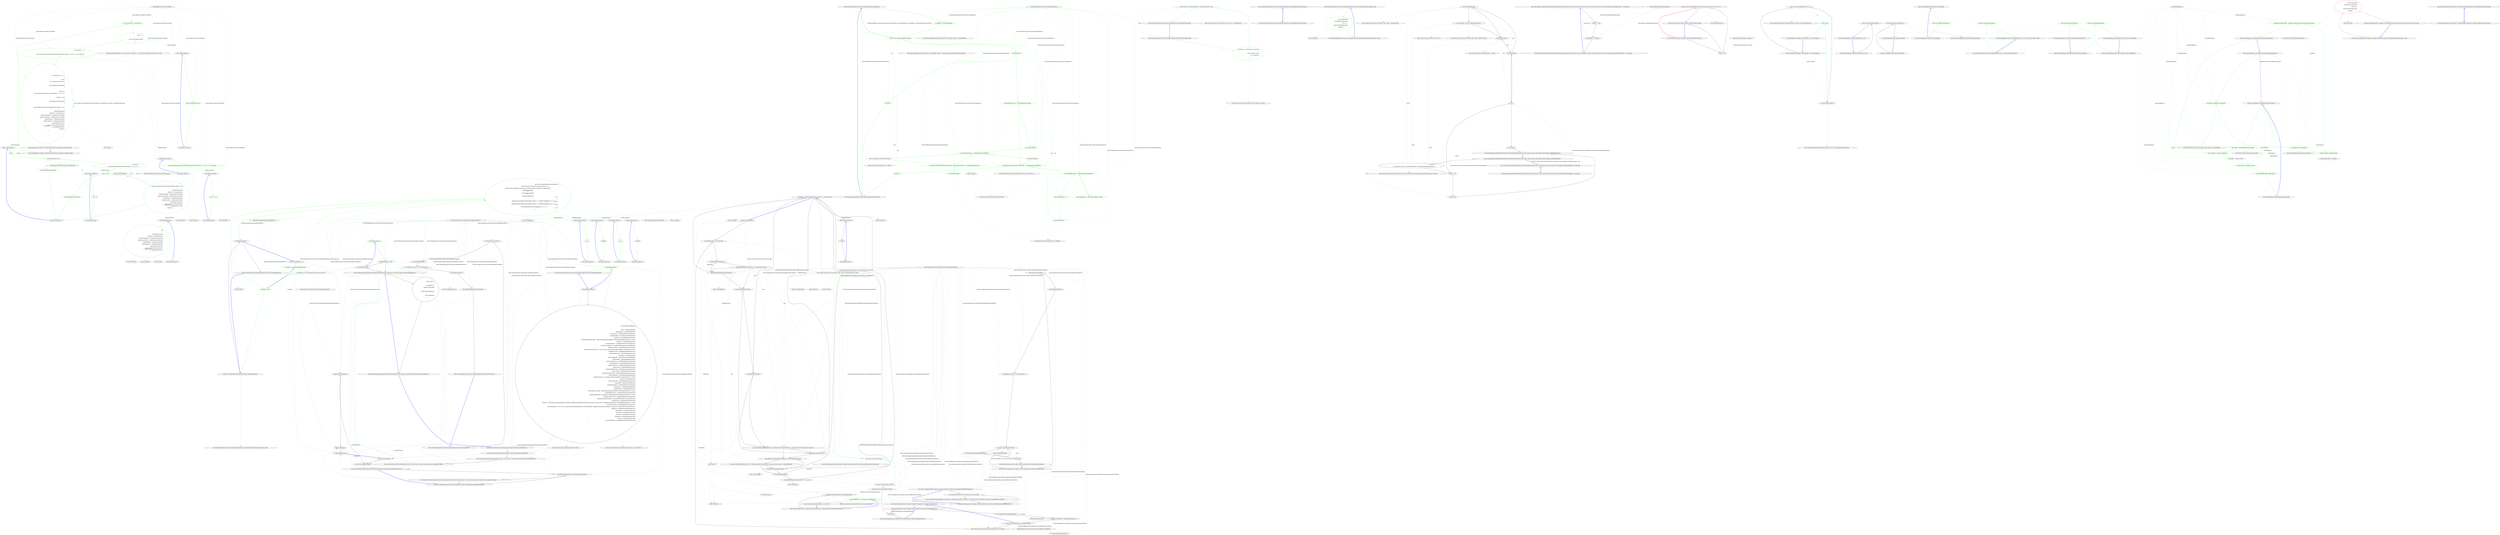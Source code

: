 digraph  {
d1 [label="this.sessionProvider = sessionProvider", span="20-20", cluster="Nancy.Diagnostics.Modules.TraceModule.TraceModule(Nancy.Diagnostics.IRequestTracing)", color=green, community=0];
d41 [label="Nancy.Diagnostics.Modules.TraceModule", span=""];
d0 [label="Entry Nancy.Diagnostics.Modules.TraceModule.TraceModule(Nancy.Diagnostics.IRequestTracing)", span="17-17", cluster="Nancy.Diagnostics.Modules.TraceModule.TraceModule(Nancy.Diagnostics.IRequestTracing)"];
d2 [label="Get(''/'', _ =>\r\n            {\r\n                return View[''RequestTracing''];\r\n            })", span="22-25", cluster="Nancy.Diagnostics.Modules.TraceModule.TraceModule(Nancy.Diagnostics.IRequestTracing)", color=green, community=0];
d3 [label="Get(''/sessions'', _ =>\r\n            {\r\n                return this.Response.AsJson(this.sessionProvider.GetSessions().Select(s => new { Id = s.Id }).ToArray());\r\n            })", span="27-30", cluster="Nancy.Diagnostics.Modules.TraceModule.TraceModule(Nancy.Diagnostics.IRequestTracing)", color=green, community=0];
d6 [label="Entry Nancy.NancyModule.Get<T>(string, System.Func<dynamic, T>, System.Func<Nancy.NancyContext, bool>, string)", span="154-154", cluster="Nancy.NancyModule.Get<T>(string, System.Func<dynamic, T>, System.Func<Nancy.NancyContext, bool>, string)"];
d8 [label="Entry lambda expression", span="22-25", cluster="lambda expression"];
d4 [label="Get(''/sessions/{id}'', ctx =>\r\n            {\r\n                Guid id;\r\n                if (!Guid.TryParse(ctx.Id, out id))\r\n                {\r\n                    return HttpStatusCode.NotFound;\r\n                }\r\n\r\n                var session =\r\n                    this.sessionProvider.GetSessions().FirstOrDefault(s => s.Id == id);\r\n\r\n                if (session == null)\r\n                {\r\n                    return HttpStatusCode.NotFound;\r\n                }\r\n\r\n                return this.Response.AsJson(session.RequestTraces.Select(t => new\r\n                    {\r\n                        t.RequestData.Method,\r\n                        RequestUrl = t.RequestData.Url,\r\n                        RequestContentType = t.RequestData.ContentType,\r\n                        ResponseContentType = t.ResponseData.ContentType,\r\n                        RequestHeaders = t.RequestData.Headers,\r\n                        ResponseHeaders = t.ResponseData.Headers,\r\n                        t.ResponseData.StatusCode,\r\n                        Log = t.TraceLog.ToString().Replace(''\r'', '''').Split(new[] { ''\n'' }, StringSplitOptions.None),\r\n                    }).ToArray());\r\n            })", span="32-59", cluster="Nancy.Diagnostics.Modules.TraceModule.TraceModule(Nancy.Diagnostics.IRequestTracing)", color=green, community=0];
d7 [label="Entry Unk.Get", span="", cluster="Unk.Get"];
d11 [label="Entry lambda expression", span="27-30", cluster="lambda expression"];
d5 [label="Exit Nancy.Diagnostics.Modules.TraceModule.TraceModule(Nancy.Diagnostics.IRequestTracing)", span="17-17", cluster="Nancy.Diagnostics.Modules.TraceModule.TraceModule(Nancy.Diagnostics.IRequestTracing)"];
d21 [label="Entry lambda expression", span="32-59", cluster="lambda expression"];
d9 [label="return View[''RequestTracing''];", span="24-24", cluster="lambda expression", color=green, community=0];
d10 [label="Exit lambda expression", span="22-25", cluster="lambda expression"];
d12 [label="return this.Response.AsJson(this.sessionProvider.GetSessions().Select(s => new { Id = s.Id }).ToArray());", span="29-29", cluster="lambda expression", color=green, community=0];
d13 [label="Exit lambda expression", span="27-30", cluster="lambda expression"];
d14 [label="Entry Nancy.Diagnostics.IRequestTracing.GetSessions()", span="32-32", cluster="Nancy.Diagnostics.IRequestTracing.GetSessions()"];
d15 [label="Entry Unk.Select", span="", cluster="Unk.Select"];
d16 [label="Entry Unk.ToArray", span="", cluster="Unk.ToArray"];
d17 [label="Entry Unk.AsJson", span="", cluster="Unk.AsJson"];
d18 [label="Entry lambda expression", span="29-29", cluster="lambda expression"];
d19 [label="new { Id = s.Id }", span="29-29", cluster="lambda expression", color=green, community=0];
d20 [label="Exit lambda expression", span="29-29", cluster="lambda expression"];
d22 [label="Guid id", span="34-34", cluster="lambda expression", color=green, community=0];
d23 [label="!Guid.TryParse(ctx.Id, out id)", span="35-35", cluster="lambda expression", color=green, community=0];
d24 [label="return HttpStatusCode.NotFound;", span="37-37", cluster="lambda expression", color=green, community=0];
d25 [label="var session =\r\n                    this.sessionProvider.GetSessions().FirstOrDefault(s => s.Id == id)", span="40-41", cluster="lambda expression", color=green, community=0];
d30 [label="Entry System.Guid.TryParse(string, out System.Guid)", span="0-0", cluster="System.Guid.TryParse(string, out System.Guid)"];
d33 [label="s.Id == id", span="41-41", cluster="lambda expression", color=green, community=0];
d29 [label="Exit lambda expression", span="32-59", cluster="lambda expression"];
d26 [label="session == null", span="43-43", cluster="lambda expression", color=green, community=0];
d31 [label="Entry Unk.FirstOrDefault", span="", cluster="Unk.FirstOrDefault"];
d32 [label="Entry lambda expression", span="41-41", cluster="lambda expression"];
d28 [label="return this.Response.AsJson(session.RequestTraces.Select(t => new\r\n                    {\r\n                        t.RequestData.Method,\r\n                        RequestUrl = t.RequestData.Url,\r\n                        RequestContentType = t.RequestData.ContentType,\r\n                        ResponseContentType = t.ResponseData.ContentType,\r\n                        RequestHeaders = t.RequestData.Headers,\r\n                        ResponseHeaders = t.ResponseData.Headers,\r\n                        t.ResponseData.StatusCode,\r\n                        Log = t.TraceLog.ToString().Replace(''\r'', '''').Split(new[] { ''\n'' }, StringSplitOptions.None),\r\n                    }).ToArray());", span="48-58", cluster="lambda expression", color=green, community=0];
d42 [label=id, span=""];
d34 [label="Exit lambda expression", span="41-41", cluster="lambda expression"];
d27 [label="return HttpStatusCode.NotFound;", span="45-45", cluster="lambda expression", color=green, community=0];
d35 [label="Entry lambda expression", span="48-58", cluster="lambda expression"];
d36 [label="new\r\n                    {\r\n                        t.RequestData.Method,\r\n                        RequestUrl = t.RequestData.Url,\r\n                        RequestContentType = t.RequestData.ContentType,\r\n                        ResponseContentType = t.ResponseData.ContentType,\r\n                        RequestHeaders = t.RequestData.Headers,\r\n                        ResponseHeaders = t.ResponseData.Headers,\r\n                        t.ResponseData.StatusCode,\r\n                        Log = t.TraceLog.ToString().Replace(''\r'', '''').Split(new[] { ''\n'' }, StringSplitOptions.None),\r\n                    }", span="48-58", cluster="lambda expression", color=green, community=0];
d37 [label="Exit lambda expression", span="48-58", cluster="lambda expression"];
d38 [label="Entry Unk.ToString", span="", cluster="Unk.ToString"];
d39 [label="Entry Unk.Replace", span="", cluster="Unk.Replace"];
d40 [label="Entry Unk.Split", span="", cluster="Unk.Split"];
m1_2 [label="Entry Nancy.ViewEngines.Razor.CSharp.CSharpClrTypeResolver.ResolveType()", span="14-14", cluster="Nancy.ViewEngines.Razor.CSharp.CSharpClrTypeResolver.ResolveType()", file="CSharpClrTypeResolver.cs"];
m1_3 [label="var identifier = this.PopFullIdentifier()", span="16-16", cluster="Nancy.ViewEngines.Razor.CSharp.CSharpClrTypeResolver.ResolveType()", color=green, community=0, file="CSharpClrTypeResolver.cs"];
m1_4 [label="var step = new TypeNameParserStep(identifier)", span="18-18", cluster="Nancy.ViewEngines.Razor.CSharp.CSharpClrTypeResolver.ResolveType()", color=green, community=0, file="CSharpClrTypeResolver.cs"];
m1_5 [label="!this.symbols.Any()", span="20-20", cluster="Nancy.ViewEngines.Razor.CSharp.CSharpClrTypeResolver.ResolveType()", color=green, community=0, file="CSharpClrTypeResolver.cs"];
m1_6 [label="return step;", span="20-20", cluster="Nancy.ViewEngines.Razor.CSharp.CSharpClrTypeResolver.ResolveType()", color=green, community=0, file="CSharpClrTypeResolver.cs"];
m1_10 [label="step.GenericArguments.Add(this.ResolveType())", span="28-28", cluster="Nancy.ViewEngines.Razor.CSharp.CSharpClrTypeResolver.ResolveType()", color=green, community=0, file="CSharpClrTypeResolver.cs"];
m1_16 [label="step.ArrayExpression += this.symbols.Dequeue().Content", span="43-43", cluster="Nancy.ViewEngines.Razor.CSharp.CSharpClrTypeResolver.ResolveType()", color=green, community=0, file="CSharpClrTypeResolver.cs"];
m1_17 [label="step.ArrayExpression += '']''", span="46-46", cluster="Nancy.ViewEngines.Razor.CSharp.CSharpClrTypeResolver.ResolveType()", color=green, community=0, file="CSharpClrTypeResolver.cs"];
m1_19 [label="return step;", span="50-50", cluster="Nancy.ViewEngines.Razor.CSharp.CSharpClrTypeResolver.ResolveType()", color=green, community=0, file="CSharpClrTypeResolver.cs"];
m1_7 [label="this.symbols.Peek().Type == CSharpSymbolType.LessThan", span="22-22", cluster="Nancy.ViewEngines.Razor.CSharp.CSharpClrTypeResolver.ResolveType()", color=green, community=0, file="CSharpClrTypeResolver.cs"];
m1_9 [label="this.symbols.Peek().Type != CSharpSymbolType.GreaterThan", span="26-26", cluster="Nancy.ViewEngines.Razor.CSharp.CSharpClrTypeResolver.ResolveType()", color=green, community=0, file="CSharpClrTypeResolver.cs"];
m1_11 [label="this.symbols.Peek().Type.Equals(this.WhiteSpace) || this.symbols.Peek().Type == CSharpSymbolType.Comma", span="30-30", cluster="Nancy.ViewEngines.Razor.CSharp.CSharpClrTypeResolver.ResolveType()", color=green, community=0, file="CSharpClrTypeResolver.cs"];
m1_15 [label="this.symbols.Peek().Type != CSharpSymbolType.RightBracket", span="41-41", cluster="Nancy.ViewEngines.Razor.CSharp.CSharpClrTypeResolver.ResolveType()", color=green, community=0, file="CSharpClrTypeResolver.cs"];
m1_18 [label="this.symbols.Dequeue()", span="47-47", cluster="Nancy.ViewEngines.Razor.CSharp.CSharpClrTypeResolver.ResolveType()", color=green, community=0, file="CSharpClrTypeResolver.cs"];
m1_14 [label="this.symbols.Any() && this.symbols.Peek().Type == CSharpSymbolType.LeftBracket", span="39-39", cluster="Nancy.ViewEngines.Razor.CSharp.CSharpClrTypeResolver.ResolveType()", color=green, community=0, file="CSharpClrTypeResolver.cs"];
m1_8 [label="this.symbols.Dequeue()", span="24-24", cluster="Nancy.ViewEngines.Razor.CSharp.CSharpClrTypeResolver.ResolveType()", color=green, community=0, file="CSharpClrTypeResolver.cs"];
m1_13 [label="this.symbols.Dequeue()", span="36-36", cluster="Nancy.ViewEngines.Razor.CSharp.CSharpClrTypeResolver.ResolveType()", color=green, community=0, file="CSharpClrTypeResolver.cs"];
m1_12 [label="this.symbols.Dequeue()", span="32-32", cluster="Nancy.ViewEngines.Razor.CSharp.CSharpClrTypeResolver.ResolveType()", color=green, community=0, file="CSharpClrTypeResolver.cs"];
m1_20 [label="Exit Nancy.ViewEngines.Razor.CSharp.CSharpClrTypeResolver.ResolveType()", span="14-14", cluster="Nancy.ViewEngines.Razor.CSharp.CSharpClrTypeResolver.ResolveType()", file="CSharpClrTypeResolver.cs"];
m1_25 [label="Entry System.Collections.Generic.Queue<T>.Dequeue()", span="0-0", cluster="System.Collections.Generic.Queue<T>.Dequeue()", file="CSharpClrTypeResolver.cs"];
m1_33 [label="Entry System.Collections.Generic.Dictionary<TKey, TValue>.ContainsKey(TKey)", span="0-0", cluster="System.Collections.Generic.Dictionary<TKey, TValue>.ContainsKey(TKey)", file="CSharpClrTypeResolver.cs"];
m1_32 [label="Entry System.Collections.Generic.Dictionary<TKey, TValue>.Dictionary()", span="0-0", cluster="System.Collections.Generic.Dictionary<TKey, TValue>.Dictionary()", file="CSharpClrTypeResolver.cs"];
m1_28 [label="Entry Nancy.ViewEngines.Razor.CSharp.CSharpClrTypeResolver.ResolvePrimitiveType(string)", span="53-53", cluster="Nancy.ViewEngines.Razor.CSharp.CSharpClrTypeResolver.ResolvePrimitiveType(string)", file="CSharpClrTypeResolver.cs"];
m1_29 [label="var primitives = new Dictionary<string, Type>\r\n            {\r\n                {''string'', typeof (String)},\r\n                {''int'', typeof (int)}\r\n            }", span="55-59", cluster="Nancy.ViewEngines.Razor.CSharp.CSharpClrTypeResolver.ResolvePrimitiveType(string)", color=green, community=2, file="CSharpClrTypeResolver.cs"];
m1_30 [label="return (primitives.ContainsKey(typeName) ? primitives[typeName] : null);", span="61-61", cluster="Nancy.ViewEngines.Razor.CSharp.CSharpClrTypeResolver.ResolvePrimitiveType(string)", color=green, community=0, file="CSharpClrTypeResolver.cs"];
m1_31 [label="Exit Nancy.ViewEngines.Razor.CSharp.CSharpClrTypeResolver.ResolvePrimitiveType(string)", span="53-53", cluster="Nancy.ViewEngines.Razor.CSharp.CSharpClrTypeResolver.ResolvePrimitiveType(string)", file="CSharpClrTypeResolver.cs"];
m1_26 [label="Entry System.Collections.Generic.List<T>.Add(T)", span="0-0", cluster="System.Collections.Generic.List<T>.Add(T)", file="CSharpClrTypeResolver.cs"];
m1_23 [label="Entry System.Collections.Generic.IEnumerable<TSource>.Any<TSource>()", span="0-0", cluster="System.Collections.Generic.IEnumerable<TSource>.Any<TSource>()", file="CSharpClrTypeResolver.cs"];
m1_22 [label="Entry Nancy.ViewEngines.Razor.ClrTypeResolver<TSymbolType, TSymbol>.TypeNameParserStep.TypeNameParserStep(string)", span="95-95", cluster="Nancy.ViewEngines.Razor.ClrTypeResolver<TSymbolType, TSymbol>.TypeNameParserStep.TypeNameParserStep(string)", file="CSharpClrTypeResolver.cs"];
m1_27 [label="Entry Unk.Equals", span="", cluster="Unk.Equals", file="CSharpClrTypeResolver.cs"];
m1_21 [label="Entry Nancy.ViewEngines.Razor.ClrTypeResolver<TSymbolType, TSymbol>.PopFullIdentifier()", span="44-44", cluster="Nancy.ViewEngines.Razor.ClrTypeResolver<TSymbolType, TSymbol>.PopFullIdentifier()", file="CSharpClrTypeResolver.cs"];
m1_24 [label="Entry System.Collections.Generic.Queue<T>.Peek()", span="0-0", cluster="System.Collections.Generic.Queue<T>.Peek()", file="CSharpClrTypeResolver.cs"];
m1_34 [label="Nancy.ViewEngines.Razor.CSharp.CSharpClrTypeResolver", span="", file="CSharpClrTypeResolver.cs"];
m2_0 [label="Entry Nancy.ViewEngines.Razor.CSharp.CSharpModelCodeGenerator.CSharpModelCodeGenerator(string)", span="8-8", cluster="Nancy.ViewEngines.Razor.CSharp.CSharpModelCodeGenerator.CSharpModelCodeGenerator(string)", file="CSharpModelCodeGenerator.cs"];
m2_1 [label="Exit Nancy.ViewEngines.Razor.CSharp.CSharpModelCodeGenerator.CSharpModelCodeGenerator(string)", span="8-8", cluster="Nancy.ViewEngines.Razor.CSharp.CSharpModelCodeGenerator.CSharpModelCodeGenerator(string)", file="CSharpModelCodeGenerator.cs"];
m2_2 [label="Entry Nancy.ViewEngines.Razor.CSharp.CSharpModelCodeGenerator.ResolveType(CodeGeneratorContext, string)", span="13-13", cluster="Nancy.ViewEngines.Razor.CSharp.CSharpModelCodeGenerator.ResolveType(CodeGeneratorContext, string)", file="CSharpModelCodeGenerator.cs"];
m2_3 [label="return String.Format(\r\n                CultureInfo.InvariantCulture,\r\n                ''{0}<{1}>'',\r\n                context.Host.DefaultBaseClass,\r\n                baseType);", span="17-21", cluster="Nancy.ViewEngines.Razor.CSharp.CSharpModelCodeGenerator.ResolveType(CodeGeneratorContext, string)", color=green, community=0, file="CSharpModelCodeGenerator.cs"];
m2_4 [label="Exit Nancy.ViewEngines.Razor.CSharp.CSharpModelCodeGenerator.ResolveType(CodeGeneratorContext, string)", span="13-13", cluster="Nancy.ViewEngines.Razor.CSharp.CSharpModelCodeGenerator.ResolveType(CodeGeneratorContext, string)", file="CSharpModelCodeGenerator.cs"];
m2_5 [label="Entry Unk.Format", span="", cluster="Unk.Format", file="CSharpModelCodeGenerator.cs"];
m3_16 [label="Entry lambda expression", span="347-355", cluster="lambda expression", file="NancyCSharpRazorCodeParser.cs"];
m3_19 [label="return configuration;", span="354-354", cluster="lambda expression", file="NancyCSharpRazorCodeParser.cs"];
m3_3 [label="Exit Nancy.ViewEngines.Razor.CSharp.NancyCSharpRazorCodeParser.NancyCSharpRazorCodeParser()", span="22-22", cluster="Nancy.ViewEngines.Razor.CSharp.NancyCSharpRazorCodeParser.NancyCSharpRazorCodeParser()", file="NancyCSharpRazorCodeParser.cs"];
m3_50 [label="Entry Nancy.ViewEngines.Razor.CSharp.NancyCSharpRazorCodeParser.InheritsDirective()", span="67-67", cluster="Nancy.ViewEngines.Razor.CSharp.NancyCSharpRazorCodeParser.InheritsDirective()", file="NancyCSharpRazorCodeParser.cs"];
m3_51 [label="this.AssertDirective(''inherits'')", span="69-69", cluster="Nancy.ViewEngines.Razor.CSharp.NancyCSharpRazorCodeParser.InheritsDirective()", file="NancyCSharpRazorCodeParser.cs"];
m3_52 [label="this.AcceptAndMoveNext()", span="70-70", cluster="Nancy.ViewEngines.Razor.CSharp.NancyCSharpRazorCodeParser.InheritsDirective()", file="NancyCSharpRazorCodeParser.cs"];
m3_53 [label="this.endInheritsLocation = this.CurrentLocation", span="72-72", cluster="Nancy.ViewEngines.Razor.CSharp.NancyCSharpRazorCodeParser.InheritsDirective()", file="NancyCSharpRazorCodeParser.cs"];
m3_54 [label="base.InheritsDirective()", span="74-74", cluster="Nancy.ViewEngines.Razor.CSharp.NancyCSharpRazorCodeParser.InheritsDirective()", file="NancyCSharpRazorCodeParser.cs"];
m3_55 [label="this.CheckForInheritsAndModelStatements()", span="76-76", cluster="Nancy.ViewEngines.Razor.CSharp.NancyCSharpRazorCodeParser.InheritsDirective()", file="NancyCSharpRazorCodeParser.cs"];
m3_56 [label="Exit Nancy.ViewEngines.Razor.CSharp.NancyCSharpRazorCodeParser.InheritsDirective()", span="67-67", cluster="Nancy.ViewEngines.Razor.CSharp.NancyCSharpRazorCodeParser.InheritsDirective()", file="NancyCSharpRazorCodeParser.cs"];
m3_6 [label="Entry Nancy.ViewEngines.Razor.CSharp.NancyCSharpRazorCodeParser.ModelDirective()", span="29-29", cluster="Nancy.ViewEngines.Razor.CSharp.NancyCSharpRazorCodeParser.ModelDirective()", file="NancyCSharpRazorCodeParser.cs"];
m3_4 [label="Entry Nancy.ITypeCatalog.GetTypesAssignableTo<TType>()", span="27-27", cluster="Nancy.ITypeCatalog.GetTypesAssignableTo<TType>()", file="NancyCSharpRazorCodeParser.cs"];
m3_10 [label="Entry lambda expression", span="331-331", cluster="lambda expression", color=green, community=1, file="NancyCSharpRazorCodeParser.cs"];
m3_9 [label="Entry System.Collections.Generic.IEnumerable<TSource>.Concat<TSource>(System.Collections.Generic.IEnumerable<TSource>)", span="0-0", cluster="System.Collections.Generic.IEnumerable<TSource>.Concat<TSource>(System.Collections.Generic.IEnumerable<TSource>)", file="NancyCSharpRazorCodeParser.cs"];
m3_11 [label="tr.RegistrationType != null", span="331-331", cluster="lambda expression", file="NancyCSharpRazorCodeParser.cs"];
m3_7 [label="Entry Nancy.ITypeCatalog.GetTypesAssignableTo<TType>(Nancy.TypeResolveStrategy)", span="39-39", cluster="Nancy.ITypeCatalog.GetTypesAssignableTo<TType>(Nancy.TypeResolveStrategy)", file="NancyCSharpRazorCodeParser.cs"];
m3_8 [label="Entry System.Collections.Generic.IEnumerable<TSource>.Union<TSource>(System.Collections.Generic.IEnumerable<TSource>)", span="0-0", cluster="System.Collections.Generic.IEnumerable<TSource>.Union<TSource>(System.Collections.Generic.IEnumerable<TSource>)", file="NancyCSharpRazorCodeParser.cs"];
m3_12 [label="Exit lambda expression", span="331-331", cluster="lambda expression", file="NancyCSharpRazorCodeParser.cs"];
m3_13 [label="Entry Nancy.Bootstrapper.NancyInternalConfiguration.WithOverrides(System.Action<Nancy.Bootstrapper.NancyInternalConfiguration>)", span="345-345", cluster="Nancy.Bootstrapper.NancyInternalConfiguration.WithOverrides(System.Action<Nancy.Bootstrapper.NancyInternalConfiguration>)", file="NancyCSharpRazorCodeParser.cs"];
m3_14 [label="return catalog =>\r\n            {\r\n                var configuration =\r\n                    Default.Invoke(catalog);\r\n\r\n                builder.Invoke(configuration);\r\n\r\n                return configuration;\r\n            };", span="347-355", cluster="Nancy.Bootstrapper.NancyInternalConfiguration.WithOverrides(System.Action<Nancy.Bootstrapper.NancyInternalConfiguration>)", file="NancyCSharpRazorCodeParser.cs"];
m3_15 [label="Exit Nancy.Bootstrapper.NancyInternalConfiguration.WithOverrides(System.Action<Nancy.Bootstrapper.NancyInternalConfiguration>)", span="345-345", cluster="Nancy.Bootstrapper.NancyInternalConfiguration.WithOverrides(System.Action<Nancy.Bootstrapper.NancyInternalConfiguration>)", file="NancyCSharpRazorCodeParser.cs"];
m3_29 [label="Exit Nancy.Bootstrapper.NancyInternalConfiguration.GetCollectionTypeRegistrations()", span="413-413", cluster="Nancy.Bootstrapper.NancyInternalConfiguration.GetCollectionTypeRegistrations()", file="NancyCSharpRazorCodeParser.cs"];
m3_27 [label="return new CSharpModelCodeGenerator(modelType, modelType.FullName);", span="54-54", cluster="lambda expression", file="NancyCSharpRazorCodeParser.cs"];
m3_28 [label="Exit lambda expression", span="37-55", cluster="lambda expression", file="NancyCSharpRazorCodeParser.cs"];
m3_26 [label="throw new NotSupportedException(string.Format(\r\n                                                ''Unable to discover CLR Type for model by the name of {0}.\n\nTry using a fully qualified type name and ensure that the assembly is added to the configuration file.\n\nAppDomain Assemblies:\n\t{1}.\n\nCurrent ADATS assemblies:\n\t{2}.\n\nAssemblies in directories\n\t{3}'',\r\n                                                s,\r\n                                                AppDomain.CurrentDomain.GetAssemblies().Select(a => a.FullName).Aggregate((n1, n2) => n1 + ''\n\t'' + n2),\r\n                                                AppDomainAssemblyTypeScanner.Assemblies.Select(a => a.FullName).Aggregate((n1, n2) => n1 + ''\n\t'' + n2)\r\n                                                //GetAssembliesInDirectories().Aggregate((n1, n2) => n1 + ''\n\t'' + n2))\r\n                                                ));", span="45-51", cluster="lambda expression", file="NancyCSharpRazorCodeParser.cs", color=green, community=0];
m3_37 [label="Entry Nancy.ViewEngines.Razor.CSharp.CSharpModelCodeGenerator.CSharpModelCodeGenerator(System.Type, string)", span="10-10", cluster="Nancy.ViewEngines.Razor.CSharp.CSharpModelCodeGenerator.CSharpModelCodeGenerator(System.Type, string)", file="NancyCSharpRazorCodeParser.cs"];
m3_23 [label="var symbols = this.Language.TokenizeString(s)", span="39-39", cluster="lambda expression", file="NancyCSharpRazorCodeParser.cs", color=green, community=0];
m3_24 [label="var modelType = this.clrTypeResolver.Resolve(symbols.ToList())", span="40-40", cluster="lambda expression", file="NancyCSharpRazorCodeParser.cs", color=green, community=0];
m3_25 [label="modelType == null", span="42-42", cluster="lambda expression", file="NancyCSharpRazorCodeParser.cs", color=green, community=0];
m3_21 [label="Entry Nancy.ViewEngines.Razor.CSharp.NancyCSharpRazorCodeParser.CheckForInheritsAndModelStatements()", span="79-79", cluster="Nancy.ViewEngines.Razor.CSharp.NancyCSharpRazorCodeParser.CheckForInheritsAndModelStatements()", file="NancyCSharpRazorCodeParser.cs"];
m3_31 [label="System.Action<Nancy.Bootstrapper.NancyInternalConfiguration>", span="", cluster="Unk.Resolve", file="NancyCSharpRazorCodeParser.cs"];
m3_0 [label="Entry lambda expression", span="34-83", cluster="lambda expression", file="NancyCSharpRazorCodeParser.cs"];
m3_2 [label="Exit lambda expression", span="34-83", cluster="lambda expression", color=green, community=0, file="NancyCSharpRazorCodeParser.cs"];
m3_1 [label="new NancyInternalConfiguration\r\n                {\r\n                    Binder = typeof(DefaultBinder),\r\n                    BindingDefaults = typeof(BindingDefaults),\r\n                    ContextFactory = typeof(DefaultNancyContextFactory),\r\n                    CsrfTokenValidator = typeof(DefaultCsrfTokenValidator),\r\n                    CultureService = typeof(DefaultCultureService),\r\n                    DefaultConfigurationProviders = typeCatalog.GetTypesAssignableTo<INancyDefaultConfigurationProvider>().ToList(),\r\n                    Diagnostics = typeof(DefaultDiagnostics),\r\n                    EnvironmentFactory = typeof(DefaultNancyEnvironmentFactory),\r\n                    EnvironmentConfigurator = typeof(DefaultNancyEnvironmentConfigurator),\r\n                    FieldNameConverter = typeof(DefaultFieldNameConverter),\r\n                    InteractiveDiagnosticProviders = new List<Type>(typeCatalog.GetTypesAssignableTo<IDiagnosticsProvider>()),\r\n                    ModelBinderLocator = typeof(DefaultModelBinderLocator),\r\n                    ModelValidatorLocator = typeof(DefaultValidatorLocator),\r\n                    NancyEngine = typeof(NancyEngine),\r\n                    NancyModuleBuilder = typeof(DefaultNancyModuleBuilder),\r\n                    ObjectSerializer = typeof(DefaultObjectSerializer),\r\n                    RenderContextFactory = typeof(DefaultRenderContextFactory),\r\n                    RequestDispatcher = typeof(DefaultRequestDispatcher),\r\n                    RequestTraceFactory = typeof(DefaultRequestTraceFactory),\r\n                    RequestTracing = typeof(DefaultRequestTracing),\r\n                    ResourceAssemblyProvider = typeof(ResourceAssemblyProvider),\r\n                    ResourceReader = typeof(DefaultResourceReader),\r\n                    ResponseFormatterFactory = typeof(DefaultResponseFormatterFactory),\r\n                    ResponseNegotiator = typeof(DefaultResponseNegotiator),\r\n                    ResponseProcessors = typeCatalog.GetTypesAssignableTo<IResponseProcessor>().ToList(),\r\n                    RouteCache = typeof(RouteCache),\r\n                    RouteCacheProvider = typeof(DefaultRouteCacheProvider),\r\n                    RouteInvoker = typeof(DefaultRouteInvoker),\r\n                    RoutePatternMatcher = typeof(DefaultRoutePatternMatcher),\r\n                    RouteResolver = typeof(DefaultRouteResolver),\r\n                    RouteResolverTrie = typeof(RouteResolverTrie),\r\n                    RouteSegmentConstraints = typeCatalog.GetTypesAssignableTo<IRouteSegmentConstraint>().ToList(),\r\n                    RouteSegmentExtractor = typeof(DefaultRouteSegmentExtractor),\r\n                    RouteMetadataProviders = typeCatalog.GetTypesAssignableTo<IRouteMetadataProvider>().ToList(),\r\n                    RouteDescriptionProvider = typeof(DefaultRouteDescriptionProvider),\r\n                    RuntimeEnvironmentInformation = typeof(DefaultRuntimeEnvironmentInformation),\r\n                    SerializerFactory = typeof(DefaultSerializerFactory),\r\n                    Serializers = typeCatalog.GetTypesAssignableTo<ISerializer>(TypeResolveStrategies.ExcludeNancy).Union(new List<Type>(new[] { typeof(DefaultJsonSerializer), typeof(DefaultXmlSerializer) })).ToList(),\r\n                    StaticContentProvider = typeof(DefaultStaticContentProvider),\r\n                    StatusCodeHandlers = new List<Type>(typeCatalog.GetTypesAssignableTo<IStatusCodeHandler>(TypeResolveStrategies.ExcludeNancy).Concat(new[] { typeof(DefaultStatusCodeHandler) })),\r\n                    TextResource = typeof(ResourceBasedTextResource),\r\n                    TrieNodeFactory = typeof(TrieNodeFactory),\r\n                    ViewLocator = typeof(DefaultViewLocator),\r\n                    ViewFactory = typeof(DefaultViewFactory),\r\n                    ViewResolver = typeof(DefaultViewResolver),\r\n                    ViewCache = typeof(DefaultViewCache),\r\n                    ViewLocationProvider = typeof(FileSystemViewLocationProvider),\r\n                }", span="34-83", cluster="lambda expression", file="NancyCSharpRazorCodeParser.cs"];
m3_5 [label="Entry System.Collections.Generic.IEnumerable<TSource>.ToList<TSource>()", span="0-0", cluster="System.Collections.Generic.IEnumerable<TSource>.ToList<TSource>()", file="NancyCSharpRazorCodeParser.cs"];
m3_20 [label="Exit lambda expression", span="347-355", cluster="lambda expression", file="NancyCSharpRazorCodeParser.cs"];
m3_22 [label="Entry lambda expression", span="37-55", cluster="lambda expression", file="NancyCSharpRazorCodeParser.cs"];
m3_57 [label="Entry Unk.InheritsDirective", span="", cluster="Unk.InheritsDirective", file="NancyCSharpRazorCodeParser.cs"];
m3_35 [label="Entry Unk.Aggregate", span="", cluster="Unk.Aggregate", file="NancyCSharpRazorCodeParser.cs"];
m3_30 [label="Entry Unk.ToList", span="", cluster="Unk.ToList", file="NancyCSharpRazorCodeParser.cs"];
m3_18 [label="builder.Invoke(configuration)", span="352-352", cluster="lambda expression", file="NancyCSharpRazorCodeParser.cs"];
m3_32 [label="Nancy.Bootstrapper.NancyInternalConfiguration", span="", cluster="System.NotSupportedException.NotSupportedException(string)", file="NancyCSharpRazorCodeParser.cs"];
m3_47 [label="Entry lambda expression", span="49-49", cluster="lambda expression", file="NancyCSharpRazorCodeParser.cs"];
m3_17 [label="Entry Unk.AcceptAndMoveNext", span="", cluster="Unk.AcceptAndMoveNext", file="NancyCSharpRazorCodeParser.cs"];
m3_38 [label="Entry lambda expression", span="48-48", cluster="lambda expression", file="NancyCSharpRazorCodeParser.cs"];
m3_41 [label="Entry lambda expression", span="48-48", cluster="lambda expression", file="NancyCSharpRazorCodeParser.cs"];
m3_44 [label="Entry lambda expression", span="49-49", cluster="lambda expression", file="NancyCSharpRazorCodeParser.cs"];
m3_39 [label="a.FullName", span="48-48", cluster="lambda expression", color=green, community=0, file="NancyCSharpRazorCodeParser.cs"];
m3_40 [label="Exit lambda expression", span="48-48", cluster="lambda expression", file="NancyCSharpRazorCodeParser.cs"];
m3_42 [label="n1 + ''\n\t'' + n2", span="48-48", cluster="lambda expression", color=green, community=0, file="NancyCSharpRazorCodeParser.cs"];
m3_43 [label="Exit lambda expression", span="48-48", cluster="lambda expression", file="NancyCSharpRazorCodeParser.cs"];
m3_45 [label="a.FullName", span="49-49", cluster="lambda expression", color=green, community=0, file="NancyCSharpRazorCodeParser.cs"];
m3_46 [label="Exit lambda expression", span="49-49", cluster="lambda expression", file="NancyCSharpRazorCodeParser.cs"];
m3_48 [label="n1 + ''\n\t'' + n2", span="49-49", cluster="lambda expression", color=green, community=0, file="NancyCSharpRazorCodeParser.cs"];
m3_49 [label="Exit lambda expression", span="49-49", cluster="lambda expression", file="NancyCSharpRazorCodeParser.cs"];
m3_33 [label="Entry System.AppDomain.GetAssemblies()", span="0-0", cluster="System.AppDomain.GetAssemblies()", file="NancyCSharpRazorCodeParser.cs"];
m3_36 [label="Entry Unk.Format", span="", cluster="Unk.Format", file="NancyCSharpRazorCodeParser.cs"];
m3_58 [label="this.modelStatementFound && this.endInheritsLocation.HasValue", span="81-81", cluster="Nancy.ViewEngines.Razor.CSharp.NancyCSharpRazorCodeParser.CheckForInheritsAndModelStatements()", file="NancyCSharpRazorCodeParser.cs"];
m3_59 [label="this.Context.OnError(this.endInheritsLocation.Value, string.Format(CultureInfo.CurrentCulture, ''Cannot have both an @inherits statement and an @model statement.''))", span="83-83", cluster="Nancy.ViewEngines.Razor.CSharp.NancyCSharpRazorCodeParser.CheckForInheritsAndModelStatements()", file="NancyCSharpRazorCodeParser.cs"];
m3_60 [label="Exit Nancy.ViewEngines.Razor.CSharp.NancyCSharpRazorCodeParser.CheckForInheritsAndModelStatements()", span="79-79", cluster="Nancy.ViewEngines.Razor.CSharp.NancyCSharpRazorCodeParser.CheckForInheritsAndModelStatements()", file="NancyCSharpRazorCodeParser.cs"];
m3_61 [label="Nancy.ViewEngines.Razor.CSharp.NancyCSharpRazorCodeParser", span="", file="NancyCSharpRazorCodeParser.cs"];
m4_18 [label="Entry System.Collections.Generic.Dictionary<TKey, TValue>.ContainsKey(TKey)", span="0-0", cluster="System.Collections.Generic.Dictionary<TKey, TValue>.ContainsKey(TKey)", file="NancyRazorViewBase.cs"];
m4_17 [label="Entry System.Collections.Generic.Dictionary<TKey, TValue>.Dictionary(System.Collections.Generic.IEqualityComparer<TKey>)", span="0-0", cluster="System.Collections.Generic.Dictionary<TKey, TValue>.Dictionary(System.Collections.Generic.IEqualityComparer<TKey>)", file="NancyRazorViewBase.cs"];
m4_6 [label="Entry Nancy.Validation.ModelValidationDescriptor.GetModelValidationRuleDictionary(System.Collections.Generic.IEnumerable<Nancy.Validation.ModelValidationRule>)", span="42-42", cluster="Nancy.Validation.ModelValidationDescriptor.GetModelValidationRuleDictionary(System.Collections.Generic.IEnumerable<Nancy.Validation.ModelValidationRule>)", file="NancyRazorViewBase.cs"];
m4_7 [label="var results =\r\n                new Dictionary<string, IList<ModelValidationRule>>(StringComparer.OrdinalIgnoreCase)", span="44-45", cluster="Nancy.Validation.ModelValidationDescriptor.GetModelValidationRuleDictionary(System.Collections.Generic.IEnumerable<Nancy.Validation.ModelValidationRule>)", file="NancyRazorViewBase.cs"];
m4_8 [label="rules == null", span="47-47", cluster="Nancy.Validation.ModelValidationDescriptor.GetModelValidationRuleDictionary(System.Collections.Generic.IEnumerable<Nancy.Validation.ModelValidationRule>)", file="NancyRazorViewBase.cs"];
m4_10 [label=rules, span="52-52", cluster="Nancy.Validation.ModelValidationDescriptor.GetModelValidationRuleDictionary(System.Collections.Generic.IEnumerable<Nancy.Validation.ModelValidationRule>)", file="NancyRazorViewBase.cs"];
m4_9 [label="return results;", span="49-49", cluster="Nancy.Validation.ModelValidationDescriptor.GetModelValidationRuleDictionary(System.Collections.Generic.IEnumerable<Nancy.Validation.ModelValidationRule>)", file="NancyRazorViewBase.cs"];
m4_12 [label="!results.ContainsKey(name)", span="56-56", cluster="Nancy.Validation.ModelValidationDescriptor.GetModelValidationRuleDictionary(System.Collections.Generic.IEnumerable<Nancy.Validation.ModelValidationRule>)", file="NancyRazorViewBase.cs"];
m4_13 [label="results.Add(name, new List<ModelValidationRule>())", span="58-58", cluster="Nancy.Validation.ModelValidationDescriptor.GetModelValidationRuleDictionary(System.Collections.Generic.IEnumerable<Nancy.Validation.ModelValidationRule>)", file="NancyRazorViewBase.cs"];
m4_14 [label="results[name].Add(rule)", span="61-61", cluster="Nancy.Validation.ModelValidationDescriptor.GetModelValidationRuleDictionary(System.Collections.Generic.IEnumerable<Nancy.Validation.ModelValidationRule>)", file="NancyRazorViewBase.cs"];
m4_15 [label="return results;", span="65-65", cluster="Nancy.Validation.ModelValidationDescriptor.GetModelValidationRuleDictionary(System.Collections.Generic.IEnumerable<Nancy.Validation.ModelValidationRule>)", file="NancyRazorViewBase.cs"];
m4_11 [label="rule.MemberNames", span="54-54", cluster="Nancy.Validation.ModelValidationDescriptor.GetModelValidationRuleDictionary(System.Collections.Generic.IEnumerable<Nancy.Validation.ModelValidationRule>)", file="NancyRazorViewBase.cs"];
m4_16 [label="Exit Nancy.Validation.ModelValidationDescriptor.GetModelValidationRuleDictionary(System.Collections.Generic.IEnumerable<Nancy.Validation.ModelValidationRule>)", span="42-42", cluster="Nancy.Validation.ModelValidationDescriptor.GetModelValidationRuleDictionary(System.Collections.Generic.IEnumerable<Nancy.Validation.ModelValidationRule>)", file="NancyRazorViewBase.cs"];
m4_19 [label="Entry System.Collections.Generic.List<T>.List()", span="0-0", cluster="System.Collections.Generic.List<T>.List()", file="NancyRazorViewBase.cs"];
m4_20 [label="Entry System.Collections.Generic.Dictionary<TKey, TValue>.Add(TKey, TValue)", span="0-0", cluster="System.Collections.Generic.Dictionary<TKey, TValue>.Add(TKey, TValue)", file="NancyRazorViewBase.cs"];
m4_21 [label="Entry System.Collections.Generic.ICollection<T>.Add(T)", span="0-0", cluster="System.Collections.Generic.ICollection<T>.Add(T)", file="NancyRazorViewBase.cs"];
m4_0 [label="Entry Nancy.Validation.ModelValidationDescriptor.ModelValidationDescriptor(System.Collections.Generic.IEnumerable<Nancy.Validation.ModelValidationRule>, System.Type)", span="15-15", cluster="Nancy.Validation.ModelValidationDescriptor.ModelValidationDescriptor(System.Collections.Generic.IEnumerable<Nancy.Validation.ModelValidationRule>, System.Type)", file="NancyRazorViewBase.cs"];
m4_1 [label="Exit Nancy.Validation.ModelValidationDescriptor.ModelValidationDescriptor(System.Collections.Generic.IEnumerable<Nancy.Validation.ModelValidationRule>, System.Type)", span="15-15", cluster="Nancy.Validation.ModelValidationDescriptor.ModelValidationDescriptor(System.Collections.Generic.IEnumerable<Nancy.Validation.ModelValidationRule>, System.Type)", file="NancyRazorViewBase.cs"];
m4_2 [label="Entry Nancy.Validation.ModelValidationDescriptor.ModelValidationDescriptor(System.Collections.Generic.IDictionary<string, System.Collections.Generic.IList<Nancy.Validation.ModelValidationRule>>, System.Type)", span="25-25", cluster="Nancy.Validation.ModelValidationDescriptor.ModelValidationDescriptor(System.Collections.Generic.IDictionary<string, System.Collections.Generic.IList<Nancy.Validation.ModelValidationRule>>, System.Type)", file="NancyRazorViewBase.cs"];
m4_3 [label="this.Rules = rules", span="27-27", cluster="Nancy.Validation.ModelValidationDescriptor.ModelValidationDescriptor(System.Collections.Generic.IDictionary<string, System.Collections.Generic.IList<Nancy.Validation.ModelValidationRule>>, System.Type)", file="NancyRazorViewBase.cs"];
m4_4 [label="this.ModelType = modelType", span="28-28", cluster="Nancy.Validation.ModelValidationDescriptor.ModelValidationDescriptor(System.Collections.Generic.IDictionary<string, System.Collections.Generic.IList<Nancy.Validation.ModelValidationRule>>, System.Type)", file="NancyRazorViewBase.cs"];
m4_5 [label="Exit Nancy.Validation.ModelValidationDescriptor.ModelValidationDescriptor(System.Collections.Generic.IDictionary<string, System.Collections.Generic.IList<Nancy.Validation.ModelValidationRule>>, System.Type)", span="25-25", cluster="Nancy.Validation.ModelValidationDescriptor.ModelValidationDescriptor(System.Collections.Generic.IDictionary<string, System.Collections.Generic.IList<Nancy.Validation.ModelValidationRule>>, System.Type)", file="NancyRazorViewBase.cs"];
m4_22 [label="Nancy.Validation.ModelValidationDescriptor", span="", file="NancyRazorViewBase.cs"];
m5_4 [label="Entry Unk.MapDirective", span="", cluster="Unk.MapDirective", file="NancyVisualBasicRazorCodeParser.cs"];
m5_11 [label="var endModelLocation = CurrentLocation", span="40-40", cluster="Nancy.ViewEngines.Razor.VisualBasic.NancyVisualBasicRazorCodeParser.ModelTypeDirective()", file="NancyVisualBasicRazorCodeParser.cs"];
m5_13 [label="Span.EditHandler.AcceptedCharacters = AcceptedCharacters.None", span="44-44", cluster="Nancy.ViewEngines.Razor.VisualBasic.NancyVisualBasicRazorCodeParser.ModelTypeDirective()", file="NancyVisualBasicRazorCodeParser.cs"];
m5_12 [label="At(VBSymbolType.WhiteSpace)", span="42-42", cluster="Nancy.ViewEngines.Razor.VisualBasic.NancyVisualBasicRazorCodeParser.ModelTypeDirective()", file="NancyVisualBasicRazorCodeParser.cs"];
m5_14 [label="this.AcceptWhile(VBSymbolType.WhiteSpace)", span="47-47", cluster="Nancy.ViewEngines.Razor.VisualBasic.NancyVisualBasicRazorCodeParser.ModelTypeDirective()", file="NancyVisualBasicRazorCodeParser.cs"];
m5_21 [label="AcceptUntil(VBSymbolType.NewLine)", span="61-61", cluster="Nancy.ViewEngines.Razor.VisualBasic.NancyVisualBasicRazorCodeParser.ModelTypeDirective()", file="NancyVisualBasicRazorCodeParser.cs"];
m5_23 [label="this.Optional(VBSymbolType.NewLine)", span="64-64", cluster="Nancy.ViewEngines.Razor.VisualBasic.NancyVisualBasicRazorCodeParser.ModelTypeDirective()", file="NancyVisualBasicRazorCodeParser.cs"];
m5_15 [label="this.Output(SpanKind.MetaCode)", span="48-48", cluster="Nancy.ViewEngines.Razor.VisualBasic.NancyVisualBasicRazorCodeParser.ModelTypeDirective()", file="NancyVisualBasicRazorCodeParser.cs"];
m5_16 [label="this.modelStatementFound", span="50-50", cluster="Nancy.ViewEngines.Razor.VisualBasic.NancyVisualBasicRazorCodeParser.ModelTypeDirective()", file="NancyVisualBasicRazorCodeParser.cs"];
m5_17 [label="this.Context.OnError(endModelLocation, string.Format(CultureInfo.CurrentCulture, ''Cannot have more than one @model statement.''))", span="52-52", cluster="Nancy.ViewEngines.Razor.VisualBasic.NancyVisualBasicRazorCodeParser.ModelTypeDirective()", file="NancyVisualBasicRazorCodeParser.cs"];
m5_18 [label="this.modelStatementFound = true", span="54-54", cluster="Nancy.ViewEngines.Razor.VisualBasic.NancyVisualBasicRazorCodeParser.ModelTypeDirective()", file="NancyVisualBasicRazorCodeParser.cs"];
m5_19 [label="this.EndOfFile || At(VBSymbolType.WhiteSpace) || At(VBSymbolType.NewLine)", span="56-56", cluster="Nancy.ViewEngines.Razor.VisualBasic.NancyVisualBasicRazorCodeParser.ModelTypeDirective()", file="NancyVisualBasicRazorCodeParser.cs"];
m5_20 [label="this.Context.OnError(endModelLocation, ''The 'model' keyword must be followed by a type name on the same line.'', ModelTypeKeyword)", span="58-58", cluster="Nancy.ViewEngines.Razor.VisualBasic.NancyVisualBasicRazorCodeParser.ModelTypeDirective()", file="NancyVisualBasicRazorCodeParser.cs"];
m5_22 [label="!Context.DesignTimeMode", span="62-62", cluster="Nancy.ViewEngines.Razor.VisualBasic.NancyVisualBasicRazorCodeParser.ModelTypeDirective()", file="NancyVisualBasicRazorCodeParser.cs"];
m5_24 [label="var baseType = string.Concat(Span.Symbols.Select(s => s.Content)).Trim()", span="67-67", cluster="Nancy.ViewEngines.Razor.VisualBasic.NancyVisualBasicRazorCodeParser.ModelTypeDirective()", file="NancyVisualBasicRazorCodeParser.cs"];
m5_31 [label="Entry Unk.AssertDirective", span="", cluster="Unk.AssertDirective", file="NancyVisualBasicRazorCodeParser.cs"];
m5_42 [label="Entry string.Trim()", span="0-0", cluster="string.Trim()", file="NancyVisualBasicRazorCodeParser.cs"];
m5_36 [label="Entry string.Format(System.IFormatProvider, string, params object[])", span="0-0", cluster="string.Format(System.IFormatProvider, string, params object[])", file="NancyVisualBasicRazorCodeParser.cs"];
m5_46 [label="Entry Nancy.ViewEngines.Razor.VisualBasic.VisualBasicModelCodeGenerator.VisualBasicModelCodeGenerator(System.Type)", span="10-10", cluster="Nancy.ViewEngines.Razor.VisualBasic.VisualBasicModelCodeGenerator.VisualBasicModelCodeGenerator(System.Type)", file="NancyVisualBasicRazorCodeParser.cs"];
m5_5 [label="Entry Nancy.ViewEngines.Razor.VisualBasic.VisualBasicClrTypeResolver.VisualBasicClrTypeResolver()", span="9-9", cluster="Nancy.ViewEngines.Razor.VisualBasic.VisualBasicClrTypeResolver.VisualBasicClrTypeResolver()", file="NancyVisualBasicRazorCodeParser.cs"];
m5_6 [label="Entry Nancy.ViewEngines.Razor.VisualBasic.NancyVisualBasicRazorCodeParser.ModelTypeDirective()", span="32-32", cluster="Nancy.ViewEngines.Razor.VisualBasic.NancyVisualBasicRazorCodeParser.ModelTypeDirective()", file="NancyVisualBasicRazorCodeParser.cs"];
m5_7 [label="this.AssertDirective(ModelTypeKeyword)", span="34-34", cluster="Nancy.ViewEngines.Razor.VisualBasic.NancyVisualBasicRazorCodeParser.ModelTypeDirective()", file="NancyVisualBasicRazorCodeParser.cs"];
m5_8 [label="this.Span.CodeGenerator = SpanCodeGenerator.Null", span="36-36", cluster="Nancy.ViewEngines.Razor.VisualBasic.NancyVisualBasicRazorCodeParser.ModelTypeDirective()", file="NancyVisualBasicRazorCodeParser.cs"];
m5_9 [label="this.Context.CurrentBlock.Type = BlockType.Directive", span="37-37", cluster="Nancy.ViewEngines.Razor.VisualBasic.NancyVisualBasicRazorCodeParser.ModelTypeDirective()", file="NancyVisualBasicRazorCodeParser.cs"];
m5_43 [label="Entry Unk.TokenizeString", span="", cluster="Unk.TokenizeString", file="NancyVisualBasicRazorCodeParser.cs"];
m5_34 [label="Entry Unk.AcceptWhile", span="", cluster="Unk.AcceptWhile", file="NancyVisualBasicRazorCodeParser.cs"];
m5_39 [label="Entry Unk.Optional", span="", cluster="Unk.Optional", file="NancyVisualBasicRazorCodeParser.cs"];
m5_45 [label="Entry Unk.Resolve", span="", cluster="Unk.Resolve", file="NancyVisualBasicRazorCodeParser.cs"];
m5_0 [label="Entry Nancy.ViewEngines.Razor.VisualBasic.NancyVisualBasicRazorCodeParser.NancyVisualBasicRazorCodeParser()", span="25-25", cluster="Nancy.ViewEngines.Razor.VisualBasic.NancyVisualBasicRazorCodeParser.NancyVisualBasicRazorCodeParser()", file="NancyVisualBasicRazorCodeParser.cs"];
m5_1 [label="MapDirective(ModelTypeKeyword, ModelTypeDirective)", span="27-27", cluster="Nancy.ViewEngines.Razor.VisualBasic.NancyVisualBasicRazorCodeParser.NancyVisualBasicRazorCodeParser()", file="NancyVisualBasicRazorCodeParser.cs"];
m5_2 [label="this.clrTypeResolver = new VisualBasicClrTypeResolver()", span="29-29", cluster="Nancy.ViewEngines.Razor.VisualBasic.NancyVisualBasicRazorCodeParser.NancyVisualBasicRazorCodeParser()", file="NancyVisualBasicRazorCodeParser.cs", color=green, community=0];
m5_25 [label="Entry System.Collections.Generic.IDictionary<TKey, TValue>.TryGetValue(TKey, out TValue)", span="0-0", cluster="System.Collections.Generic.IDictionary<TKey, TValue>.TryGetValue(TKey, out TValue)", color=green, community=0, file="NancyVisualBasicRazorCodeParser.cs"];
m5_26 [label="Entry System.Convert.ToInt32(long)", span="0-0", cluster="System.Convert.ToInt32(long)", color=green, community=0, file="NancyVisualBasicRazorCodeParser.cs"];
m5_27 [label="Entry int.TryParse(string, out int)", span="0-0", cluster="int.TryParse(string, out int)", file="NancyVisualBasicRazorCodeParser.cs"];
m5_10 [label="Entry System.Collections.Generic.Dictionary<TKey, TValue>.Dictionary()", span="0-0", cluster="System.Collections.Generic.Dictionary<TKey, TValue>.Dictionary()", file="NancyVisualBasicRazorCodeParser.cs"];
m5_28 [label="Nancy.Json.Converters.TimeSpanConverter", span="", cluster="Nancy.ViewEngines.Razor.VisualBasic.NancyVisualBasicRazorCodeParser.ModelTypeDirective()", file="NancyVisualBasicRazorCodeParser.cs"];
m5_29 [label="return false;", span="77-77", cluster="Nancy.ViewEngines.Razor.VisualBasic.NancyVisualBasicRazorCodeParser.ModelTypeDirective()", file="NancyVisualBasicRazorCodeParser.cs"];
m5_30 [label="Exit Nancy.ViewEngines.Razor.VisualBasic.NancyVisualBasicRazorCodeParser.ModelTypeDirective()", span="32-32", cluster="Nancy.ViewEngines.Razor.VisualBasic.NancyVisualBasicRazorCodeParser.ModelTypeDirective()", file="NancyVisualBasicRazorCodeParser.cs"];
m5_37 [label="Entry Unk.OnError", span="", cluster="Unk.OnError", file="NancyVisualBasicRazorCodeParser.cs"];
m5_48 [label="Entry lambda expression", span="67-67", cluster="lambda expression", file="NancyVisualBasicRazorCodeParser.cs"];
m5_49 [label="s.Content", span="67-67", cluster="lambda expression", file="NancyVisualBasicRazorCodeParser.cs"];
m5_50 [label="Exit lambda expression", span="67-67", cluster="lambda expression", file="NancyVisualBasicRazorCodeParser.cs"];
m5_38 [label="Entry Unk.AcceptUntil", span="", cluster="Unk.AcceptUntil", file="NancyVisualBasicRazorCodeParser.cs"];
m5_32 [label="Entry Unk.AcceptAndMoveNext", span="", cluster="Unk.AcceptAndMoveNext", file="NancyVisualBasicRazorCodeParser.cs"];
m5_47 [label="Entry Nancy.ViewEngines.Razor.VisualBasic.NancyVisualBasicRazorCodeParser.CheckForInheritsAndModelStatements()", span="95-95", cluster="Nancy.ViewEngines.Razor.VisualBasic.NancyVisualBasicRazorCodeParser.CheckForInheritsAndModelStatements()", file="NancyVisualBasicRazorCodeParser.cs"];
m5_60 [label="this.modelStatementFound && this.endInheritsLocation.HasValue", span="97-97", cluster="Nancy.ViewEngines.Razor.VisualBasic.NancyVisualBasicRazorCodeParser.CheckForInheritsAndModelStatements()", file="NancyVisualBasicRazorCodeParser.cs"];
m5_61 [label="this.Context.OnError(this.endInheritsLocation.Value, string.Format(CultureInfo.CurrentCulture, ''Cannot have both an @Inherits statement and an @ModelType statement.''))", span="99-99", cluster="Nancy.ViewEngines.Razor.VisualBasic.NancyVisualBasicRazorCodeParser.CheckForInheritsAndModelStatements()", file="NancyVisualBasicRazorCodeParser.cs"];
m5_62 [label="Exit Nancy.ViewEngines.Razor.VisualBasic.NancyVisualBasicRazorCodeParser.CheckForInheritsAndModelStatements()", span="95-95", cluster="Nancy.ViewEngines.Razor.VisualBasic.NancyVisualBasicRazorCodeParser.CheckForInheritsAndModelStatements()", file="NancyVisualBasicRazorCodeParser.cs"];
m5_59 [label="Entry Unk.InheritsStatement", span="", cluster="Unk.InheritsStatement", file="NancyVisualBasicRazorCodeParser.cs"];
m5_41 [label="Entry Unk.Concat", span="", cluster="Unk.Concat", file="NancyVisualBasicRazorCodeParser.cs"];
m5_44 [label="Entry Unk.ToList", span="", cluster="Unk.ToList", file="NancyVisualBasicRazorCodeParser.cs"];
m5_3 [label="Entry System.TimeSpan.TimeSpan(int, int, int, int, int)", span="0-0", cluster="System.TimeSpan.TimeSpan(int, int, int, int, int)", file="NancyVisualBasicRazorCodeParser.cs"];
m5_51 [label="Entry Nancy.ViewEngines.Razor.VisualBasic.NancyVisualBasicRazorCodeParser.InheritsStatement()", span="80-80", cluster="Nancy.ViewEngines.Razor.VisualBasic.NancyVisualBasicRazorCodeParser.InheritsStatement()", file="NancyVisualBasicRazorCodeParser.cs"];
m5_52 [label="this.AssertDirective(''Inherits'')", span="82-82", cluster="Nancy.ViewEngines.Razor.VisualBasic.NancyVisualBasicRazorCodeParser.InheritsStatement()", file="NancyVisualBasicRazorCodeParser.cs"];
m5_53 [label="this.AcceptAndMoveNext()", span="84-84", cluster="Nancy.ViewEngines.Razor.VisualBasic.NancyVisualBasicRazorCodeParser.InheritsStatement()", file="NancyVisualBasicRazorCodeParser.cs"];
m5_54 [label="this.endInheritsLocation = this.CurrentLocation", span="86-86", cluster="Nancy.ViewEngines.Razor.VisualBasic.NancyVisualBasicRazorCodeParser.InheritsStatement()", file="NancyVisualBasicRazorCodeParser.cs"];
m5_55 [label="var result = base.InheritsStatement()", span="88-88", cluster="Nancy.ViewEngines.Razor.VisualBasic.NancyVisualBasicRazorCodeParser.InheritsStatement()", file="NancyVisualBasicRazorCodeParser.cs"];
m5_56 [label="this.CheckForInheritsAndModelStatements()", span="90-90", cluster="Nancy.ViewEngines.Razor.VisualBasic.NancyVisualBasicRazorCodeParser.InheritsStatement()", file="NancyVisualBasicRazorCodeParser.cs"];
m5_57 [label="return result;", span="92-92", cluster="Nancy.ViewEngines.Razor.VisualBasic.NancyVisualBasicRazorCodeParser.InheritsStatement()", file="NancyVisualBasicRazorCodeParser.cs"];
m5_58 [label="Exit Nancy.ViewEngines.Razor.VisualBasic.NancyVisualBasicRazorCodeParser.InheritsStatement()", span="80-80", cluster="Nancy.ViewEngines.Razor.VisualBasic.NancyVisualBasicRazorCodeParser.InheritsStatement()", file="NancyVisualBasicRazorCodeParser.cs"];
m5_35 [label="Entry Unk.Output", span="", cluster="Unk.Output", file="NancyVisualBasicRazorCodeParser.cs"];
m5_33 [label="Entry Unk.At", span="", cluster="Unk.At", file="NancyVisualBasicRazorCodeParser.cs"];
m5_63 [label="Nancy.ViewEngines.Razor.VisualBasic.NancyVisualBasicRazorCodeParser", span="", file="NancyVisualBasicRazorCodeParser.cs"];
m5_64 [label="Nancy.ViewEngines.Razor.VisualBasic.NancyVisualBasicRazorCodeParser", span="", file="NancyVisualBasicRazorCodeParser.cs"];
m6_4 [label="Entry ValidationResult.cstr", span="", cluster="ValidationResult.cstr", file="RazorViewEngine.cs"];
m6_0 [label="Entry Nancy.Demo.Validation.Models.Customer.Validate(ValidationContext)", span="16-16", cluster="Nancy.Demo.Validation.Models.Customer.Validate(ValidationContext)", file="RazorViewEngine.cs"];
m6_1 [label="this.Id > 100", span="18-18", cluster="Nancy.Demo.Validation.Models.Customer.Validate(ValidationContext)", file="RazorViewEngine.cs"];
m6_2 [label="yield return new ValidationResult(''The Id cannot be greater than 100'', new[] { ''Id'' });", span="20-20", cluster="Nancy.Demo.Validation.Models.Customer.Validate(ValidationContext)", file="RazorViewEngine.cs"];
m6_3 [label="Exit Nancy.Demo.Validation.Models.Customer.Validate(ValidationContext)", span="16-16", cluster="Nancy.Demo.Validation.Models.Customer.Validate(ValidationContext)", file="RazorViewEngine.cs"];
m6_5 [label="Nancy.Demo.Validation.Models.Customer", span="", file="RazorViewEngine.cs"];
m7_5 [label="Entry System.Threading.Tasks.TaskCompletionSource<TResult>.TaskCompletionSource()", span="0-0", cluster="System.Threading.Tasks.TaskCompletionSource<TResult>.TaskCompletionSource()", file="RazorViewEngineFixture.cs"];
m7_0 [label="Entry Nancy.Helpers.TaskHelpers.GetFaultedTask<T>(System.Exception)", span="21-21", cluster="Nancy.Helpers.TaskHelpers.GetFaultedTask<T>(System.Exception)", file="RazorViewEngineFixture.cs"];
m7_3 [label="return tcs.Task;", span="25-25", cluster="Nancy.Helpers.TaskHelpers.GetFaultedTask<T>(System.Exception)", color=green, community=0, file="RazorViewEngineFixture.cs"];
m7_1 [label="var tcs = new TaskCompletionSource<T>()", span="23-23", cluster="Nancy.Helpers.TaskHelpers.GetFaultedTask<T>(System.Exception)", file="RazorViewEngineFixture.cs"];
m7_2 [label="tcs.SetException(exception)", span="24-24", cluster="Nancy.Helpers.TaskHelpers.GetFaultedTask<T>(System.Exception)", file="RazorViewEngineFixture.cs"];
m7_4 [label="Exit Nancy.Helpers.TaskHelpers.GetFaultedTask<T>(System.Exception)", span="21-21", cluster="Nancy.Helpers.TaskHelpers.GetFaultedTask<T>(System.Exception)", file="RazorViewEngineFixture.cs"];
m7_6 [label="Entry System.Threading.Tasks.TaskCompletionSource<TResult>.SetException(System.Exception)", span="0-0", cluster="System.Threading.Tasks.TaskCompletionSource<TResult>.SetException(System.Exception)", file="RazorViewEngineFixture.cs"];
m8_31 [label="Entry Nancy.HeadResponse.NullStream.SetLength(long)", span="67-67", cluster="Nancy.HeadResponse.NullStream.SetLength(long)", file="VisualBasicClrTypeResolver.cs"];
m8_32 [label="throw new NotSupportedException();", span="69-69", cluster="Nancy.HeadResponse.NullStream.SetLength(long)", color=green, community=0, file="VisualBasicClrTypeResolver.cs"];
m8_33 [label="Exit Nancy.HeadResponse.NullStream.SetLength(long)", span="67-67", cluster="Nancy.HeadResponse.NullStream.SetLength(long)", file="VisualBasicClrTypeResolver.cs"];
m8_34 [label="Entry Nancy.HeadResponse.NullStream.Read(byte[], int, int)", span="72-72", cluster="Nancy.HeadResponse.NullStream.Read(byte[], int, int)", file="VisualBasicClrTypeResolver.cs"];
m8_35 [label="throw new NotSupportedException();", span="74-74", cluster="Nancy.HeadResponse.NullStream.Read(byte[], int, int)", file="VisualBasicClrTypeResolver.cs"];
m8_36 [label="Exit Nancy.HeadResponse.NullStream.Read(byte[], int, int)", span="72-72", cluster="Nancy.HeadResponse.NullStream.Read(byte[], int, int)", file="VisualBasicClrTypeResolver.cs"];
m8_18 [label="Entry long.ToString(System.IFormatProvider)", span="0-0", cluster="long.ToString(System.IFormatProvider)", file="VisualBasicClrTypeResolver.cs"];
m8_37 [label="Entry Nancy.HeadResponse.NullStream.ReadByte()", span="77-77", cluster="Nancy.HeadResponse.NullStream.ReadByte()", file="VisualBasicClrTypeResolver.cs"];
m8_38 [label="throw new NotSupportedException();", span="79-79", cluster="Nancy.HeadResponse.NullStream.ReadByte()", file="VisualBasicClrTypeResolver.cs"];
m8_39 [label="Exit Nancy.HeadResponse.NullStream.ReadByte()", span="77-77", cluster="Nancy.HeadResponse.NullStream.ReadByte()", file="VisualBasicClrTypeResolver.cs"];
m8_0 [label="Entry Nancy.HeadResponse.HeadResponse(Nancy.Response)", span="19-19", cluster="Nancy.HeadResponse.HeadResponse(Nancy.Response)", file="VisualBasicClrTypeResolver.cs"];
m8_1 [label="this.Contents = GetStringContents(string.Empty)", span="21-21", cluster="Nancy.HeadResponse.HeadResponse(Nancy.Response)", color=green, community=0, file="VisualBasicClrTypeResolver.cs"];
m8_2 [label="this.ContentType = response.ContentType", span="22-22", cluster="Nancy.HeadResponse.HeadResponse(Nancy.Response)", color=green, community=0, file="VisualBasicClrTypeResolver.cs"];
m8_3 [label="this.Headers = response.Headers", span="23-23", cluster="Nancy.HeadResponse.HeadResponse(Nancy.Response)", color=green, community=0, file="VisualBasicClrTypeResolver.cs"];
m8_4 [label="this.StatusCode = response.StatusCode", span="24-24", cluster="Nancy.HeadResponse.HeadResponse(Nancy.Response)", color=green, community=0, file="VisualBasicClrTypeResolver.cs"];
m8_5 [label="this.CheckAndSetContentLength(response)", span="25-25", cluster="Nancy.HeadResponse.HeadResponse(Nancy.Response)", color=green, community=0, file="VisualBasicClrTypeResolver.cs"];
m8_6 [label="Exit Nancy.HeadResponse.HeadResponse(Nancy.Response)", span="19-19", cluster="Nancy.HeadResponse.HeadResponse(Nancy.Response)", file="VisualBasicClrTypeResolver.cs"];
m8_15 [label="Entry System.Collections.Generic.IDictionary<TKey, TValue>.ContainsKey(TKey)", span="0-0", cluster="System.Collections.Generic.IDictionary<TKey, TValue>.ContainsKey(TKey)", file="VisualBasicClrTypeResolver.cs"];
m8_8 [label="Entry Nancy.HeadResponse.CheckAndSetContentLength(Nancy.Response)", span="28-28", cluster="Nancy.HeadResponse.CheckAndSetContentLength(Nancy.Response)", file="VisualBasicClrTypeResolver.cs"];
m8_9 [label="this.Headers.ContainsKey(ContentLength)", span="30-30", cluster="Nancy.HeadResponse.CheckAndSetContentLength(Nancy.Response)", color=green, community=0, file="VisualBasicClrTypeResolver.cs"];
m8_10 [label="return;", span="32-32", cluster="Nancy.HeadResponse.CheckAndSetContentLength(Nancy.Response)", color=green, community=0, file="VisualBasicClrTypeResolver.cs"];
m8_11 [label="var nullStream = new NullStream()", span="35-35", cluster="Nancy.HeadResponse.CheckAndSetContentLength(Nancy.Response)", color=green, community=0, file="VisualBasicClrTypeResolver.cs"];
m8_12 [label="response.Contents.Invoke(nullStream)", span="37-37", cluster="Nancy.HeadResponse.CheckAndSetContentLength(Nancy.Response)", color=green, community=0, file="VisualBasicClrTypeResolver.cs"];
m8_13 [label="this.Headers[ContentLength] = nullStream.Length.ToString(CultureInfo.InvariantCulture)", span="39-39", cluster="Nancy.HeadResponse.CheckAndSetContentLength(Nancy.Response)", color=green, community=0, file="VisualBasicClrTypeResolver.cs"];
m8_14 [label="Exit Nancy.HeadResponse.CheckAndSetContentLength(Nancy.Response)", span="28-28", cluster="Nancy.HeadResponse.CheckAndSetContentLength(Nancy.Response)", file="VisualBasicClrTypeResolver.cs"];
m8_16 [label="Entry Nancy.HeadResponse.NullStream.NullStream()", span="44-44", cluster="Nancy.HeadResponse.NullStream.NullStream()", file="VisualBasicClrTypeResolver.cs"];
m8_17 [label="Entry System.Action<T>.Invoke(T)", span="0-0", cluster="System.Action<T>.Invoke(T)", file="VisualBasicClrTypeResolver.cs"];
m8_21 [label="Entry Nancy.HeadResponse.NullStream.BeginRead(byte[], int, int, System.AsyncCallback, object)", span="52-52", cluster="Nancy.HeadResponse.NullStream.BeginRead(byte[], int, int, System.AsyncCallback, object)", file="VisualBasicClrTypeResolver.cs"];
m8_22 [label="throw new NotSupportedException();", span="54-54", cluster="Nancy.HeadResponse.NullStream.BeginRead(byte[], int, int, System.AsyncCallback, object)", color=green, community=0, file="VisualBasicClrTypeResolver.cs"];
m8_23 [label="Exit Nancy.HeadResponse.NullStream.BeginRead(byte[], int, int, System.AsyncCallback, object)", span="52-52", cluster="Nancy.HeadResponse.NullStream.BeginRead(byte[], int, int, System.AsyncCallback, object)", file="VisualBasicClrTypeResolver.cs"];
m8_25 [label="Entry Nancy.HeadResponse.NullStream.EndRead(System.IAsyncResult)", span="57-57", cluster="Nancy.HeadResponse.NullStream.EndRead(System.IAsyncResult)", file="VisualBasicClrTypeResolver.cs"];
m8_26 [label="throw new NotSupportedException();", span="59-59", cluster="Nancy.HeadResponse.NullStream.EndRead(System.IAsyncResult)", color=green, community=0, file="VisualBasicClrTypeResolver.cs"];
m8_27 [label="Exit Nancy.HeadResponse.NullStream.EndRead(System.IAsyncResult)", span="57-57", cluster="Nancy.HeadResponse.NullStream.EndRead(System.IAsyncResult)", file="VisualBasicClrTypeResolver.cs"];
m8_28 [label="Entry Nancy.HeadResponse.NullStream.Seek(long, System.IO.SeekOrigin)", span="62-62", cluster="Nancy.HeadResponse.NullStream.Seek(long, System.IO.SeekOrigin)", file="VisualBasicClrTypeResolver.cs"];
m8_29 [label="throw new NotSupportedException();", span="64-64", cluster="Nancy.HeadResponse.NullStream.Seek(long, System.IO.SeekOrigin)", color=green, community=0, file="VisualBasicClrTypeResolver.cs"];
m8_30 [label="Exit Nancy.HeadResponse.NullStream.Seek(long, System.IO.SeekOrigin)", span="62-62", cluster="Nancy.HeadResponse.NullStream.Seek(long, System.IO.SeekOrigin)", file="VisualBasicClrTypeResolver.cs"];
m8_24 [label="Entry System.NotSupportedException.NotSupportedException()", span="0-0", cluster="System.NotSupportedException.NotSupportedException()", file="VisualBasicClrTypeResolver.cs"];
m8_7 [label="Entry Nancy.Response.GetStringContents(string)", span="179-179", cluster="Nancy.Response.GetStringContents(string)", file="VisualBasicClrTypeResolver.cs"];
m8_43 [label="Nancy.HeadResponse", span="", file="VisualBasicClrTypeResolver.cs"];
m9_5 [label="Entry Unk.Format", span="", cluster="Unk.Format", file="VisualBasicModelCodeGenerator.cs"];
m9_0 [label="Entry Nancy.ViewEngines.Razor.VisualBasic.VisualBasicModelCodeGenerator.VisualBasicModelCodeGenerator(string)", span="8-8", cluster="Nancy.ViewEngines.Razor.VisualBasic.VisualBasicModelCodeGenerator.VisualBasicModelCodeGenerator(string)", file="VisualBasicModelCodeGenerator.cs"];
m9_1 [label="Exit Nancy.ViewEngines.Razor.VisualBasic.VisualBasicModelCodeGenerator.VisualBasicModelCodeGenerator(string)", span="8-8", cluster="Nancy.ViewEngines.Razor.VisualBasic.VisualBasicModelCodeGenerator.VisualBasicModelCodeGenerator(string)", file="VisualBasicModelCodeGenerator.cs"];
m9_2 [label="Entry Nancy.ViewEngines.Razor.VisualBasic.VisualBasicModelCodeGenerator.ResolveType(CodeGeneratorContext, string)", span="13-13", cluster="Nancy.ViewEngines.Razor.VisualBasic.VisualBasicModelCodeGenerator.ResolveType(CodeGeneratorContext, string)", file="VisualBasicModelCodeGenerator.cs"];
m9_3 [label="return String.Format(\r\n                CultureInfo.InvariantCulture,\r\n                ''{0}(Of {1})'',\r\n                context.Host.DefaultBaseClass,\r\n                baseType);", span="15-19", cluster="Nancy.ViewEngines.Razor.VisualBasic.VisualBasicModelCodeGenerator.ResolveType(CodeGeneratorContext, string)", color=red, community=0, file="VisualBasicModelCodeGenerator.cs"];
m9_4 [label="Exit Nancy.ViewEngines.Razor.VisualBasic.VisualBasicModelCodeGenerator.ResolveType(CodeGeneratorContext, string)", span="13-13", cluster="Nancy.ViewEngines.Razor.VisualBasic.VisualBasicModelCodeGenerator.ResolveType(CodeGeneratorContext, string)", file="VisualBasicModelCodeGenerator.cs"];
d1 -> d2  [key=0, style=solid, color=green];
d41 -> d1  [key=1, style=dashed, color=green, label="Nancy.Diagnostics.Modules.TraceModule"];
d41 -> d2  [key=1, style=dashed, color=green, label="Nancy.Diagnostics.Modules.TraceModule"];
d41 -> d3  [key=1, style=dashed, color=green, label="Nancy.Diagnostics.Modules.TraceModule"];
d41 -> d4  [key=1, style=dashed, color=green, label="Nancy.Diagnostics.Modules.TraceModule"];
d41 -> d9  [key=1, style=dashed, color=green, label="Nancy.Diagnostics.Modules.TraceModule"];
d41 -> d12  [key=1, style=dashed, color=green, label="Nancy.Diagnostics.Modules.TraceModule"];
d41 -> d25  [key=1, style=dashed, color=green, label="Nancy.Diagnostics.Modules.TraceModule"];
d41 -> d28  [key=1, style=dashed, color=green, label="Nancy.Diagnostics.Modules.TraceModule"];
d0 -> d1  [key=0, style=solid, color=green];
d2 -> d2  [key=3, color=green, style=bold, label="Field variable TSymbolType WhiteSpace"];
d2 -> d3  [key=0, style=solid, color=green];
d2 -> d6  [key=2, style=dotted, color=green];
d2 -> d8  [key=1, style=dashed, color=green, label="lambda expression"];
d3 -> d4  [key=0, style=solid, color=green];
d3 -> d7  [key=2, style=dotted, color=green];
d3 -> d11  [key=1, style=dashed, color=green, label="lambda expression"];
d8 -> d9  [key=0, style=solid, color=green];
d4 -> d4  [key=3, color=green, style=bold, label="Local variable Nancy.ViewEngines.Razor.ClrTypeResolver<TSymbolType, TSymbol>.TypeNameParserStep type"];
d4 -> d5  [key=0, style=solid, color=green];
d4 -> d7  [key=2, style=dotted, color=green];
d4 -> d21  [key=1, style=dashed, color=green, label="lambda expression"];
d11 -> d12  [key=0, style=solid, color=green];
d5 -> d0  [key=0, style=bold, color=blue];
d21 -> d22  [key=0, style=solid, color=green];
d21 -> d23  [key=1, style=dashed, color=green, label=dynamic];
d9 -> d10  [key=0, style=solid, color=green];
d10 -> d8  [key=0, style=bold, color=blue];
d12 -> d13  [key=0, style=solid, color=green];
d12 -> d14  [key=2, style=dotted, color=green];
d12 -> d15  [key=2, style=dotted, color=green];
d12 -> d16  [key=2, style=dotted, color=green];
d12 -> d17  [key=2, style=dotted, color=green];
d12 -> d18  [key=1, style=dashed, color=green, label="lambda expression"];
d13 -> d11  [key=0, style=bold, color=blue];
d18 -> d19  [key=0, style=solid, color=green];
d19 -> d20  [key=0, style=solid, color=green];
d20 -> d18  [key=0, style=bold, color=blue];
d22 -> d23  [key=0, style=solid, color=green];
d23 -> d24  [key=0, style=solid, color=green];
d23 -> d25  [key=0, style=solid, color=green];
d23 -> d30  [key=2, style=dotted, color=green];
d23 -> d33  [key=1, style=dashed, color=green, label=id];
d24 -> d29  [key=0, style=solid, color=green];
d25 -> d26  [key=0, style=solid, color=green];
d25 -> d14  [key=2, style=dotted, color=green];
d25 -> d31  [key=2, style=dotted, color=green];
d25 -> d32  [key=1, style=dashed, color=green, label="lambda expression"];
d25 -> d28  [key=1, style=dashed, color=green, label=session];
d33 -> d34  [key=0, style=solid, color=green];
d29 -> d21  [key=0, style=bold, color=blue];
d26 -> d27  [key=0, style=solid, color=green];
d26 -> d28  [key=0, style=solid, color=green];
d32 -> d33  [key=0, style=solid, color=green];
d28 -> d29  [key=0, style=solid, color=green];
d28 -> d15  [key=2, style=dotted, color=green];
d28 -> d16  [key=2, style=dotted, color=green];
d28 -> d17  [key=2, style=dotted, color=green];
d28 -> d35  [key=1, style=dashed, color=green, label="lambda expression"];
d42 -> d33  [key=1, style=dashed, color=green, label=id];
d34 -> d32  [key=0, style=bold, color=blue];
d27 -> d29  [key=0, style=solid, color=green];
d35 -> d36  [key=0, style=solid, color=green];
d36 -> d37  [key=0, style=solid, color=green];
d36 -> d38  [key=2, style=dotted, color=green];
d36 -> d39  [key=2, style=dotted, color=green];
d36 -> d40  [key=2, style=dotted, color=green];
d37 -> d35  [key=0, style=bold, color=blue];
m1_2 -> m1_3  [key=0, style=solid, color=green];
m1_2 -> m1_4  [key=3, color=green, style=bold, label="method methodReturn Nancy.ViewEngines.Razor.ClrTypeResolver<CSharpSymbolType, CSharpSymbol>.TypeNameParserStep ResolveType"];
m1_3 -> m1_4  [key=0, style=solid, color=green];
m1_3 -> m1_21  [key=2, style=dotted, color=green];
m1_4 -> m1_5  [key=0, style=solid, color=green];
m1_4 -> m1_22  [key=2, style=dotted, color=green];
m1_4 -> m1_6  [key=1, style=dashed, color=green, label=step];
m1_4 -> m1_10  [key=1, style=dashed, color=green, label=step];
m1_4 -> m1_16  [key=1, style=dashed, color=green, label=step];
m1_4 -> m1_17  [key=1, style=dashed, color=green, label=step];
m1_4 -> m1_19  [key=1, style=dashed, color=green, label=step];
m1_5 -> m1_6  [key=0, style=solid, color=green];
m1_5 -> m1_7  [key=0, style=solid, color=green];
m1_5 -> m1_23  [key=2, style=dotted, color=green];
m1_6 -> m1_20  [key=0, style=solid, color=green];
m1_10 -> m1_11  [key=0, style=solid, color=green];
m1_10 -> m1_2  [key=2, style=dotted, color=green];
m1_10 -> m1_26  [key=2, style=dotted, color=green];
m1_16 -> m1_15  [key=0, style=solid, color=green];
m1_16 -> m1_25  [key=2, style=dotted, color=green];
m1_17 -> m1_18  [key=0, style=solid, color=green];
m1_19 -> m1_20  [key=0, style=solid, color=green];
m1_7 -> m1_8  [key=0, style=solid, color=green];
m1_7 -> m1_14  [key=0, style=solid, color=green];
m1_7 -> m1_24  [key=2, style=dotted, color=green];
m1_9 -> m1_10  [key=0, style=solid, color=green];
m1_9 -> m1_13  [key=0, style=solid, color=green];
m1_9 -> m1_24  [key=2, style=dotted, color=green];
m1_11 -> m1_9  [key=0, style=solid, color=green];
m1_11 -> m1_12  [key=0, style=solid, color=green];
m1_11 -> m1_24  [key=2, style=dotted, color=green];
m1_11 -> m1_27  [key=2, style=dotted, color=green];
m1_15 -> m1_16  [key=0, style=solid, color=green];
m1_15 -> m1_17  [key=0, style=solid, color=green];
m1_15 -> m1_24  [key=2, style=dotted, color=green];
m1_18 -> m1_14  [key=0, style=solid, color=green];
m1_18 -> m1_25  [key=2, style=dotted, color=green];
m1_14 -> m1_19  [key=0, style=solid, color=green];
m1_14 -> m1_15  [key=0, style=solid, color=green];
m1_14 -> m1_23  [key=2, style=dotted, color=green];
m1_14 -> m1_24  [key=2, style=dotted, color=green];
m1_8 -> m1_9  [key=0, style=solid, color=green];
m1_8 -> m1_25  [key=2, style=dotted, color=green];
m1_13 -> m1_14  [key=0, style=solid, color=green];
m1_13 -> m1_25  [key=2, style=dotted, color=green];
m1_12 -> m1_11  [key=0, style=solid, color=green];
m1_12 -> m1_25  [key=2, style=dotted, color=green];
m1_20 -> m1_2  [key=0, style=bold, color=blue];
m1_28 -> m1_29  [key=0, style=solid, color=green];
m1_28 -> m1_30  [key=1, style=dashed, color=green, label=string];
m1_29 -> m1_30  [key=0, style=solid, color=green];
m1_29 -> m1_32  [key=2, style=dotted, color=green];
m1_30 -> m1_31  [key=0, style=solid, color=green];
m1_30 -> m1_33  [key=2, style=dotted, color=green];
m1_31 -> m1_28  [key=0, style=bold, color=blue];
m1_34 -> m1_3  [key=1, style=dashed, color=green, label="Nancy.ViewEngines.Razor.CSharp.CSharpClrTypeResolver"];
m1_34 -> m1_5  [key=1, style=dashed, color=green, label="Nancy.ViewEngines.Razor.CSharp.CSharpClrTypeResolver"];
m1_34 -> m1_10  [key=1, style=dashed, color=green, label="Nancy.ViewEngines.Razor.CSharp.CSharpClrTypeResolver"];
m1_34 -> m1_16  [key=1, style=dashed, color=green, label="Nancy.ViewEngines.Razor.CSharp.CSharpClrTypeResolver"];
m1_34 -> m1_7  [key=1, style=dashed, color=green, label="Nancy.ViewEngines.Razor.CSharp.CSharpClrTypeResolver"];
m1_34 -> m1_8  [key=1, style=dashed, color=green, label="Nancy.ViewEngines.Razor.CSharp.CSharpClrTypeResolver"];
m1_34 -> m1_14  [key=1, style=dashed, color=green, label="Nancy.ViewEngines.Razor.CSharp.CSharpClrTypeResolver"];
m1_34 -> m1_9  [key=1, style=dashed, color=green, label="Nancy.ViewEngines.Razor.CSharp.CSharpClrTypeResolver"];
m1_34 -> m1_13  [key=1, style=dashed, color=green, label="Nancy.ViewEngines.Razor.CSharp.CSharpClrTypeResolver"];
m1_34 -> m1_11  [key=1, style=dashed, color=green, label="Nancy.ViewEngines.Razor.CSharp.CSharpClrTypeResolver"];
m1_34 -> m1_12  [key=1, style=dashed, color=green, label="Nancy.ViewEngines.Razor.CSharp.CSharpClrTypeResolver"];
m1_34 -> m1_15  [key=1, style=dashed, color=green, label="Nancy.ViewEngines.Razor.CSharp.CSharpClrTypeResolver"];
m1_34 -> m1_18  [key=1, style=dashed, color=green, label="Nancy.ViewEngines.Razor.CSharp.CSharpClrTypeResolver"];
m2_0 -> m2_1  [key=0, style=solid];
m2_1 -> m2_0  [key=0, style=bold, color=blue];
m2_2 -> m2_3  [key=0, style=solid, color=green];
m2_3 -> m2_4  [key=0, style=solid, color=green];
m2_3 -> m2_5  [key=2, style=dotted, color=green];
m2_4 -> m2_2  [key=0, style=bold, color=blue];
m3_16 -> m3_17  [key=0, style=solid];
m3_19 -> m3_20  [key=0, style=solid];
m3_3 -> m3_0  [key=0, style=bold, color=blue];
m3_50 -> m3_51  [key=0, style=solid];
m3_51 -> m3_52  [key=0, style=solid];
m3_51 -> m3_16  [key=2, style=dotted];
m3_52 -> m3_53  [key=0, style=solid];
m3_52 -> m3_17  [key=2, style=dotted];
m3_53 -> m3_54  [key=0, style=solid];
m3_54 -> m3_55  [key=0, style=solid];
m3_54 -> m3_57  [key=2, style=dotted];
m3_55 -> m3_56  [key=0, style=solid];
m3_55 -> m3_21  [key=2, style=dotted];
m3_56 -> m3_50  [key=0, style=bold, color=blue];
m3_6 -> m3_7  [key=0, style=solid];
m3_10 -> m3_11  [key=0, style=solid, color=green];
m3_10 -> m3_18  [key=2, style=dotted, color=green];
m3_10 -> m3_22  [key=1, style=dashed, color=green, label="lambda expression"];
m3_9 -> m3_10  [key=0, style=solid, color=green];
m3_9 -> m3_12  [key=1, style=dashed, color=darkseagreen4, label=endModelLocation];
m3_11 -> m3_12  [key=0, style=solid];
m3_11 -> m3_13  [key=0, style=solid];
m3_7 -> m3_8  [key=0, style=solid];
m3_7 -> m3_16  [key=2, style=dotted];
m3_8 -> m3_9  [key=0, style=solid];
m3_8 -> m3_17  [key=2, style=dotted];
m3_12 -> m3_13  [key=0, style=solid];
m3_12 -> m3_19  [key=2, style=dotted];
m3_12 -> m3_20  [key=2, style=dotted];
m3_12 -> m3_10  [key=0, style=bold, color=blue];
m3_13 -> m3_14  [key=0, style=solid];
m3_13 -> m3_18  [key=1, style=dashed, color=darkseagreen4, label="System.Action<Nancy.Bootstrapper.NancyInternalConfiguration>"];
m3_14 -> m3_15  [key=0, style=solid];
m3_14 -> m3_21  [key=2, style=dotted];
m3_14 -> m3_17  [key=1, style=dashed, color=darkseagreen4, label="Nancy.ITypeCatalog"];
m3_15 -> m3_6  [key=0, style=bold, color=blue];
m3_15 -> m3_13  [key=0, style=bold, color=blue];
m3_29 -> m3_27  [key=0, style=bold, color=blue];
m3_27 -> m3_28  [key=0, style=solid];
m3_27 -> m3_37  [key=2, style=dotted];
m3_28 -> m3_29  [key=0, style=solid];
m3_28 -> m3_30  [key=2, style=dotted];
m3_28 -> m3_22  [key=0, style=bold, color=blue];
m3_26 -> m3_28  [key=0, style=solid, color=green];
m3_26 -> m3_32  [key=2, style=dotted, color=green];
m3_26 -> m3_33  [key=2, style=dotted, color=green];
m3_26 -> d15  [key=2, style=dotted, color=green];
m3_26 -> m3_35  [key=2, style=dotted, color=green];
m3_26 -> m3_36  [key=2, style=dotted, color=green];
m3_26 -> m3_38  [key=1, style=dashed, color=green, label="lambda expression"];
m3_26 -> m3_41  [key=1, style=dashed, color=green, label="lambda expression"];
m3_26 -> m3_44  [key=1, style=dashed, color=green, label="lambda expression"];
m3_26 -> m3_47  [key=1, style=dashed, color=green, label="lambda expression"];
m3_23 -> m3_24  [key=0, style=solid, color=green];
m3_23 -> m3_29  [key=2, style=dotted, color=green];
m3_24 -> m3_25  [key=0, style=solid, color=green];
m3_24 -> m3_26  [key=2, style=dotted];
m3_24 -> m3_30  [key=2, style=dotted, color=green];
m3_24 -> m3_31  [key=2, style=dotted, color=green];
m3_24 -> m3_27  [key=1, style=dashed, color=green, label=modelType];
m3_25 -> m3_23  [key=0, style=bold, color=blue];
m3_25 -> m3_26  [key=0, style=solid, color=green];
m3_25 -> m3_27  [key=0, style=solid, color=green];
m3_21 -> m3_58  [key=0, style=solid];
m3_31 -> m3_18  [key=1, style=dashed, color=darkseagreen4, label="System.Action<Nancy.Bootstrapper.NancyInternalConfiguration>"];
m3_0 -> m3_1  [key=0, style=solid];
m3_2 -> m3_3  [key=0, style=solid, color=green];
m3_2 -> m3_5  [key=2, style=dotted, color=green];
m3_2 -> m3_0  [key=0, style=bold, color=blue];
m3_1 -> m3_2  [key=0, style=solid, color=green];
m3_1 -> m3_4  [key=2, style=dotted];
m3_1 -> m3_3  [key=2, style=dotted];
m3_1 -> m3_5  [key=2, style=dotted];
m3_1 -> m3_6  [key=2, style=dotted];
m3_1 -> m3_7  [key=2, style=dotted];
m3_1 -> m3_8  [key=2, style=dotted];
m3_1 -> m3_9  [key=2, style=dotted];
m3_20 -> m3_16  [key=0, style=bold, color=blue];
m3_22 -> m3_23  [key=0, style=solid, color=green];
m3_22 -> m3_26  [key=1, style=dashed, color=green, label="?"];
m3_18 -> m3_19  [key=0, style=solid];
m3_18 -> m3_22  [key=2, style=dotted];
m3_32 -> m3_24  [key=1, style=dashed, color=darkseagreen4, label="Nancy.Bootstrapper.NancyInternalConfiguration"];
m3_32 -> m3_28  [key=1, style=dashed, color=darkseagreen4, label="Nancy.Bootstrapper.NancyInternalConfiguration"];
m3_47 -> m3_48  [key=0, style=solid, color=green];
m3_17 -> m3_18  [key=0, style=solid];
m3_17 -> m3_21  [key=2, style=dotted];
m3_17 -> m3_19  [key=1, style=dashed, color=darkseagreen4, label=configuration];
m3_38 -> m3_39  [key=0, style=solid, color=green];
m3_41 -> m3_42  [key=0, style=solid, color=green];
m3_44 -> m3_45  [key=0, style=solid, color=green];
m3_39 -> m3_40  [key=0, style=solid, color=green];
m3_40 -> m3_38  [key=0, style=bold, color=blue];
m3_42 -> m3_43  [key=0, style=solid, color=green];
m3_43 -> m3_41  [key=0, style=bold, color=blue];
m3_45 -> m3_46  [key=0, style=solid, color=green];
m3_46 -> m3_44  [key=0, style=bold, color=blue];
m3_48 -> m3_49  [key=0, style=solid, color=green];
m3_49 -> m3_47  [key=0, style=bold, color=blue];
m3_58 -> m3_59  [key=0, style=solid];
m3_58 -> m3_60  [key=0, style=solid];
m3_59 -> m3_60  [key=0, style=solid];
m3_59 -> m3_19  [key=2, style=dotted];
m3_59 -> m3_20  [key=2, style=dotted];
m3_60 -> m3_21  [key=0, style=bold, color=blue];
m3_61 -> m3_2  [key=1, style=dashed, color=green, label="Nancy.ViewEngines.Razor.CSharp.NancyCSharpRazorCodeParser"];
m3_61 -> m3_10  [key=1, style=dashed, color=green, label="Nancy.ViewEngines.Razor.CSharp.NancyCSharpRazorCodeParser"];
m3_61 -> m3_23  [key=1, style=dashed, color=green, label="Nancy.ViewEngines.Razor.CSharp.NancyCSharpRazorCodeParser"];
m3_61 -> m3_24  [key=1, style=dashed, color=green, label="Nancy.ViewEngines.Razor.CSharp.NancyCSharpRazorCodeParser"];
m3_61 -> m3_1  [key=1, style=dashed, color=darkseagreen4, label="Nancy.ViewEngines.Razor.CSharp.NancyCSharpRazorCodeParser"];
m3_61 -> m3_7  [key=1, style=dashed, color=darkseagreen4, label="Nancy.ViewEngines.Razor.CSharp.NancyCSharpRazorCodeParser"];
m3_61 -> m3_8  [key=1, style=dashed, color=darkseagreen4, label="Nancy.ViewEngines.Razor.CSharp.NancyCSharpRazorCodeParser"];
m3_61 -> m3_11  [key=1, style=dashed, color=darkseagreen4, label="Nancy.ViewEngines.Razor.CSharp.NancyCSharpRazorCodeParser"];
m3_61 -> m3_12  [key=1, style=dashed, color=darkseagreen4, label="Nancy.ViewEngines.Razor.CSharp.NancyCSharpRazorCodeParser"];
m3_61 -> m3_13  [key=1, style=dashed, color=darkseagreen4, label="Nancy.ViewEngines.Razor.CSharp.NancyCSharpRazorCodeParser"];
m3_61 -> m3_14  [key=1, style=dashed, color=darkseagreen4, label="Nancy.ViewEngines.Razor.CSharp.NancyCSharpRazorCodeParser"];
m3_61 -> m3_51  [key=1, style=dashed, color=darkseagreen4, label="Nancy.ViewEngines.Razor.CSharp.NancyCSharpRazorCodeParser"];
m3_61 -> m3_52  [key=1, style=dashed, color=darkseagreen4, label="Nancy.ViewEngines.Razor.CSharp.NancyCSharpRazorCodeParser"];
m3_61 -> m3_53  [key=1, style=dashed, color=darkseagreen4, label="Nancy.ViewEngines.Razor.CSharp.NancyCSharpRazorCodeParser"];
m3_61 -> m3_54  [key=1, style=dashed, color=darkseagreen4, label="Nancy.ViewEngines.Razor.CSharp.NancyCSharpRazorCodeParser"];
m3_61 -> m3_55  [key=1, style=dashed, color=darkseagreen4, label="Nancy.ViewEngines.Razor.CSharp.NancyCSharpRazorCodeParser"];
m3_61 -> m3_58  [key=1, style=dashed, color=darkseagreen4, label="Nancy.ViewEngines.Razor.CSharp.NancyCSharpRazorCodeParser"];
m3_61 -> m3_59  [key=1, style=dashed, color=darkseagreen4, label="Nancy.ViewEngines.Razor.CSharp.NancyCSharpRazorCodeParser"];
m4_6 -> m4_7  [key=0, style=solid];
m4_6 -> m4_8  [key=1, style=dashed, color=darkseagreen4, label="System.Collections.Generic.IEnumerable<Nancy.Validation.ModelValidationRule>"];
m4_6 -> m4_10  [key=1, style=dashed, color=darkseagreen4, label="System.Collections.Generic.IEnumerable<Nancy.Validation.ModelValidationRule>"];
m4_6 -> m4_0  [key=3, color=darkorchid, style=bold, label="Parameter variable System.Collections.Generic.IEnumerable<Nancy.Validation.ModelValidationRule> rules"];
m4_7 -> m4_8  [key=0, style=solid];
m4_7 -> m4_17  [key=2, style=dotted];
m4_7 -> m4_9  [key=1, style=dashed, color=darkseagreen4, label=results];
m4_7 -> m4_12  [key=1, style=dashed, color=darkseagreen4, label=results];
m4_7 -> m4_13  [key=1, style=dashed, color=darkseagreen4, label=results];
m4_7 -> m4_14  [key=1, style=dashed, color=darkseagreen4, label=results];
m4_7 -> m4_15  [key=1, style=dashed, color=darkseagreen4, label=results];
m4_8 -> m4_9  [key=0, style=solid];
m4_8 -> m4_10  [key=0, style=solid];
m4_10 -> m4_11  [key=0, style=solid];
m4_10 -> m4_15  [key=0, style=solid];
m4_10 -> m4_14  [key=1, style=dashed, color=darkseagreen4, label=rule];
m4_9 -> m4_16  [key=0, style=solid];
m4_12 -> m4_13  [key=0, style=solid];
m4_12 -> m4_14  [key=0, style=solid];
m4_12 -> m4_18  [key=2, style=dotted];
m4_13 -> m4_14  [key=0, style=solid];
m4_13 -> m4_19  [key=2, style=dotted];
m4_13 -> m4_20  [key=2, style=dotted];
m4_14 -> m4_11  [key=0, style=solid];
m4_14 -> m4_21  [key=2, style=dotted];
m4_15 -> m4_16  [key=0, style=solid];
m4_11 -> m4_12  [key=0, style=solid];
m4_11 -> m4_10  [key=0, style=solid];
m4_11 -> m4_13  [key=1, style=dashed, color=darkseagreen4, label=name];
m4_11 -> m4_14  [key=1, style=dashed, color=darkseagreen4, label=name];
m4_16 -> m4_6  [key=0, style=bold, color=blue];
m4_0 -> m4_1  [key=0, style=solid];
m4_1 -> m4_0  [key=0, style=bold, color=blue];
m4_2 -> m4_3  [key=0, style=solid];
m4_2 -> m4_4  [key=1, style=dashed, color=darkseagreen4, label="System.Type"];
m4_3 -> m4_4  [key=0, style=solid];
m4_4 -> m4_5  [key=0, style=solid];
m4_5 -> m4_2  [key=0, style=bold, color=blue];
m4_22 -> m4_3  [key=1, style=dashed, color=darkseagreen4, label="Nancy.Validation.ModelValidationDescriptor"];
m4_22 -> m4_4  [key=1, style=dashed, color=darkseagreen4, label="Nancy.Validation.ModelValidationDescriptor"];
m5_4 -> m5_11  [key=0, style=solid];
m5_4 -> m5_13  [key=1, style=dashed, color=darkseagreen4, label="System.Collections.Generic.IDictionary<string, object>"];
m5_11 -> m5_12  [key=0, style=solid];
m5_11 -> m5_14  [key=1, style=dashed, color=darkseagreen4, label=DefaultValue];
m5_11 -> m5_21  [key=1, style=dashed, color=darkseagreen4, label=DefaultValue];
m5_11 -> m5_23  [key=1, style=dashed, color=darkseagreen4, label=DefaultValue];
m5_11 -> m5_17  [key=1, style=dashed, color=darkseagreen4, label=endModelLocation];
m5_11 -> m5_20  [key=1, style=dashed, color=darkseagreen4, label=endModelLocation];
m5_13 -> m5_14  [key=0, style=solid];
m5_13 -> m5_15  [key=0, style=solid];
m5_13 -> m5_25  [key=2, style=dotted];
m5_13 -> m5_16  [key=1, style=dashed, color=darkseagreen4, label=value];
m5_13 -> m5_17  [key=1, style=dashed, color=darkseagreen4, label=value];
m5_13 -> m5_18  [key=1, style=dashed, color=darkseagreen4, label=value];
m5_13 -> m5_19  [key=1, style=dashed, color=darkseagreen4, label=value];
m5_12 -> m5_13  [key=0, style=solid];
m5_12 -> m5_14  [key=0, style=solid];
m5_12 -> m5_33  [key=2, style=dotted];
m5_14 -> m5_24  [key=0, style=solid];
m5_14 -> m5_15  [key=0, style=solid];
m5_14 -> m5_34  [key=2, style=dotted];
m5_21 -> m5_24  [key=0, style=solid];
m5_21 -> m5_22  [key=0, style=solid];
m5_21 -> m5_38  [key=2, style=dotted];
m5_23 -> m5_24  [key=0, style=solid];
m5_23 -> m5_27  [key=2, style=dotted];
m5_23 -> m5_23  [key=1, style=dashed, color=darkseagreen4, label=returnValue];
m5_23 -> m5_39  [key=2, style=dotted];
m5_15 -> m5_16  [key=0, style=solid];
m5_15 -> m5_17  [key=0, style=solid];
m5_15 -> m5_35  [key=2, style=dotted];
m5_16 -> m5_24  [key=0, style=solid];
m5_16 -> m5_17  [key=0, style=solid];
m5_16 -> m5_18  [key=0, style=solid];
m5_17 -> m5_18  [key=0, style=solid];
m5_17 -> m5_19  [key=0, style=solid];
m5_17 -> m5_36  [key=2, style=dotted];
m5_17 -> m5_37  [key=2, style=dotted];
m5_18 -> m5_24  [key=0, style=solid];
m5_18 -> m5_26  [key=2, style=dotted];
m5_18 -> m5_19  [key=0, style=solid];
m5_19 -> m5_20  [key=0, style=solid];
m5_19 -> m5_23  [key=1, style=dashed, color=darkseagreen4, label=valueString];
m5_19 -> m5_21  [key=0, style=solid];
m5_19 -> m5_33  [key=2, style=dotted];
m5_20 -> m5_21  [key=0, style=solid];
m5_20 -> m5_22  [key=0, style=solid];
m5_20 -> m5_37  [key=2, style=dotted];
m5_22 -> m5_23  [key=0, style=solid];
m5_22 -> m5_24  [key=0, style=solid];
m5_24 -> m5_4  [key=0, style=bold, color=blue];
m5_24 -> m5_25  [key=0, style=solid, color=green];
m5_24 -> d15  [key=2, style=dotted];
m5_24 -> m5_41  [key=2, style=dotted];
m5_24 -> m5_42  [key=2, style=dotted];
m5_24 -> m5_48  [key=1, style=dashed, color=darkseagreen4, label="lambda expression"];
m5_5 -> m5_6  [key=0, style=solid];
m5_6 -> m5_7  [key=0, style=solid];
m5_6 -> m5_29  [key=3, color=darkorchid, style=bold, label="method methodReturn bool ModelTypeDirective"];
m5_7 -> m5_8  [key=0, style=solid];
m5_7 -> m5_10  [key=2, style=dotted];
m5_7 -> m5_7  [key=1, style=dashed, color=darkseagreen4, label=timeSpan];
m5_7 -> m5_31  [key=2, style=dotted];
m5_8 -> m5_9  [key=0, style=solid];
m5_8 -> m5_64  [key=1, style=dashed, color=darkseagreen4, label="Nancy.ViewEngines.Razor.VisualBasic.NancyVisualBasicRazorCodeParser"];
m5_9 -> m5_5  [key=0, style=bold, color=blue];
m5_9 -> m5_64  [key=1, style=dashed, color=darkseagreen4, label="Nancy.ViewEngines.Razor.VisualBasic.NancyVisualBasicRazorCodeParser"];
m5_9 -> m5_10  [key=0, style=solid];
m5_0 -> m5_1  [key=0, style=solid];
m5_1 -> m5_2  [key=0, style=solid, color=green];
m5_1 -> m5_3  [key=2, style=dotted];
m5_1 -> m5_4  [key=2, style=dotted];
m5_2 -> m5_0  [key=0, style=bold, color=blue];
m5_2 -> m5_3  [key=0, style=solid, color=green];
m5_2 -> m5_5  [key=2, style=dotted, color=green];
m5_25 -> m5_26  [key=0, style=solid, color=green];
m5_25 -> m5_43  [key=2, style=dotted, color=green];
m5_25 -> m5_44  [key=2, style=dotted, color=green];
m5_25 -> m5_45  [key=2, style=dotted, color=green];
m5_26 -> m5_27  [key=0, style=solid, color=green];
m5_26 -> m5_46  [key=2, style=dotted, color=green];
m5_26 -> m5_64  [key=1, style=dashed, color=green, label="Nancy.ViewEngines.Razor.VisualBasic.NancyVisualBasicRazorCodeParser"];
m5_27 -> m5_28  [key=0, style=solid];
m5_27 -> m5_47  [key=2, style=dotted];
m5_10 -> m5_11  [key=0, style=solid];
m5_10 -> m5_32  [key=2, style=dotted];
m5_28 -> m5_29  [key=0, style=solid];
m5_28 -> m5_35  [key=2, style=dotted];
m5_28 -> m5_1  [key=1, style=dashed, color=darkseagreen4, label="Nancy.Json.Converters.TimeSpanConverter"];
m5_29 -> m5_30  [key=0, style=solid];
m5_30 -> m5_6  [key=0, style=bold, color=blue];
m5_48 -> m5_49  [key=0, style=solid];
m5_49 -> m5_50  [key=0, style=solid];
m5_50 -> m5_48  [key=0, style=bold, color=blue];
m5_47 -> m5_60  [key=0, style=solid];
m5_60 -> m5_61  [key=0, style=solid];
m5_60 -> m5_62  [key=0, style=solid];
m5_61 -> m5_62  [key=0, style=solid];
m5_61 -> m5_36  [key=2, style=dotted];
m5_61 -> m5_37  [key=2, style=dotted];
m5_62 -> m5_47  [key=0, style=bold, color=blue];
m5_3 -> m5_0  [key=0, style=bold, color=blue];
m5_51 -> m5_52  [key=0, style=solid];
m5_51 -> m5_55  [key=3, color=darkorchid, style=bold, label="method methodReturn bool InheritsStatement"];
m5_52 -> m5_53  [key=0, style=solid];
m5_52 -> m5_31  [key=2, style=dotted];
m5_53 -> m5_54  [key=0, style=solid];
m5_53 -> m5_32  [key=2, style=dotted];
m5_54 -> m5_55  [key=0, style=solid];
m5_55 -> m5_56  [key=0, style=solid];
m5_55 -> m5_59  [key=2, style=dotted];
m5_55 -> m5_57  [key=1, style=dashed, color=darkseagreen4, label=result];
m5_56 -> m5_57  [key=0, style=solid];
m5_56 -> m5_47  [key=2, style=dotted];
m5_57 -> m5_58  [key=0, style=solid];
m5_58 -> m5_51  [key=0, style=bold, color=blue];
m5_63 -> m5_2  [key=1, style=dashed, color=green, label="Nancy.ViewEngines.Razor.VisualBasic.NancyVisualBasicRazorCodeParser"];
m5_63 -> m5_25  [key=1, style=dashed, color=green, label="Nancy.ViewEngines.Razor.VisualBasic.NancyVisualBasicRazorCodeParser"];
m5_63 -> m5_26  [key=1, style=dashed, color=green, label="Nancy.ViewEngines.Razor.VisualBasic.NancyVisualBasicRazorCodeParser"];
m5_63 -> m5_1  [key=1, style=dashed, color=darkseagreen4, label="Nancy.ViewEngines.Razor.VisualBasic.NancyVisualBasicRazorCodeParser"];
m5_63 -> m5_7  [key=1, style=dashed, color=darkseagreen4, label="Nancy.ViewEngines.Razor.VisualBasic.NancyVisualBasicRazorCodeParser"];
m5_63 -> m5_8  [key=1, style=dashed, color=darkseagreen4, label="Nancy.ViewEngines.Razor.VisualBasic.NancyVisualBasicRazorCodeParser"];
m5_63 -> m5_9  [key=1, style=dashed, color=darkseagreen4, label="Nancy.ViewEngines.Razor.VisualBasic.NancyVisualBasicRazorCodeParser"];
m5_63 -> m5_10  [key=1, style=dashed, color=darkseagreen4, label="Nancy.ViewEngines.Razor.VisualBasic.NancyVisualBasicRazorCodeParser"];
m5_63 -> m5_14  [key=1, style=dashed, color=darkseagreen4, label="Nancy.ViewEngines.Razor.VisualBasic.NancyVisualBasicRazorCodeParser"];
m5_63 -> m5_15  [key=1, style=dashed, color=darkseagreen4, label="Nancy.ViewEngines.Razor.VisualBasic.NancyVisualBasicRazorCodeParser"];
m5_63 -> m5_16  [key=1, style=dashed, color=darkseagreen4, label="Nancy.ViewEngines.Razor.VisualBasic.NancyVisualBasicRazorCodeParser"];
m5_63 -> m5_17  [key=1, style=dashed, color=darkseagreen4, label="Nancy.ViewEngines.Razor.VisualBasic.NancyVisualBasicRazorCodeParser"];
m5_63 -> m5_18  [key=1, style=dashed, color=darkseagreen4, label="Nancy.ViewEngines.Razor.VisualBasic.NancyVisualBasicRazorCodeParser"];
m5_63 -> m5_19  [key=1, style=dashed, color=darkseagreen4, label="Nancy.ViewEngines.Razor.VisualBasic.NancyVisualBasicRazorCodeParser"];
m5_63 -> m5_20  [key=1, style=dashed, color=darkseagreen4, label="Nancy.ViewEngines.Razor.VisualBasic.NancyVisualBasicRazorCodeParser"];
m5_63 -> m5_23  [key=1, style=dashed, color=darkseagreen4, label="Nancy.ViewEngines.Razor.VisualBasic.NancyVisualBasicRazorCodeParser"];
m5_63 -> m5_27  [key=1, style=dashed, color=darkseagreen4, label="Nancy.ViewEngines.Razor.VisualBasic.NancyVisualBasicRazorCodeParser"];
m5_63 -> m5_28  [key=1, style=dashed, color=darkseagreen4, label="Nancy.ViewEngines.Razor.VisualBasic.NancyVisualBasicRazorCodeParser"];
m5_63 -> m5_52  [key=1, style=dashed, color=darkseagreen4, label="Nancy.ViewEngines.Razor.VisualBasic.NancyVisualBasicRazorCodeParser"];
m5_63 -> m5_53  [key=1, style=dashed, color=darkseagreen4, label="Nancy.ViewEngines.Razor.VisualBasic.NancyVisualBasicRazorCodeParser"];
m5_63 -> m5_54  [key=1, style=dashed, color=darkseagreen4, label="Nancy.ViewEngines.Razor.VisualBasic.NancyVisualBasicRazorCodeParser"];
m5_63 -> m5_55  [key=1, style=dashed, color=darkseagreen4, label="Nancy.ViewEngines.Razor.VisualBasic.NancyVisualBasicRazorCodeParser"];
m5_63 -> m5_56  [key=1, style=dashed, color=darkseagreen4, label="Nancy.ViewEngines.Razor.VisualBasic.NancyVisualBasicRazorCodeParser"];
m5_63 -> m5_60  [key=1, style=dashed, color=darkseagreen4, label="Nancy.ViewEngines.Razor.VisualBasic.NancyVisualBasicRazorCodeParser"];
m5_63 -> m5_61  [key=1, style=dashed, color=darkseagreen4, label="Nancy.ViewEngines.Razor.VisualBasic.NancyVisualBasicRazorCodeParser"];
m6_0 -> m6_1  [key=0, style=solid];
m6_0 -> m6_2  [key=0, style=bold, color=crimson];
m6_1 -> m6_2  [key=0, style=solid];
m6_1 -> m6_3  [key=0, style=solid];
m6_2 -> m6_3  [key=0, style=solid];
m6_2 -> m6_4  [key=2, style=dotted];
m6_3 -> m6_0  [key=0, style=bold, color=blue];
m6_5 -> m6_1  [key=1, style=dashed, color=darkseagreen4, label="Nancy.Demo.Validation.Models.Customer"];
m7_0 -> m7_1  [key=0, style=solid];
m7_0 -> m7_2  [key=1, style=dashed, color=darkseagreen4, label="System.Exception"];
m7_3 -> m7_4  [key=0, style=solid, color=green];
m7_1 -> m7_3  [key=1, style=dashed, color=green, label=tcs];
m7_1 -> m7_2  [key=0, style=solid];
m7_1 -> m7_5  [key=2, style=dotted];
m7_2 -> m7_3  [key=0, style=solid, color=green];
m7_2 -> m7_6  [key=2, style=dotted];
m7_4 -> m7_0  [key=0, style=bold, color=blue];
m8_31 -> m8_32  [key=0, style=solid, color=green];
m8_32 -> m8_33  [key=0, style=solid, color=green];
m8_32 -> m8_24  [key=2, style=dotted, color=green];
m8_33 -> m8_31  [key=0, style=bold, color=blue];
m8_34 -> m8_35  [key=0, style=solid];
m8_35 -> m8_24  [key=2, style=dotted];
m8_35 -> m8_36  [key=0, style=solid];
m8_36 -> m8_34  [key=0, style=bold, color=blue];
m8_37 -> m8_38  [key=0, style=solid];
m8_38 -> m8_24  [key=2, style=dotted];
m8_38 -> m8_39  [key=0, style=solid];
m8_39 -> m8_37  [key=0, style=bold, color=blue];
m8_0 -> m8_1  [key=0, style=solid, color=green];
m8_0 -> m8_2  [key=1, style=dashed, color=green, label="Nancy.Response"];
m8_0 -> m8_3  [key=1, style=dashed, color=green, label="Nancy.Response"];
m8_0 -> m8_4  [key=1, style=dashed, color=green, label="Nancy.Response"];
m8_0 -> m8_5  [key=1, style=dashed, color=green, label="Nancy.Response"];
m8_1 -> m8_2  [key=0, style=solid, color=green];
m8_1 -> m8_7  [key=2, style=dotted, color=green];
m8_2 -> m8_3  [key=0, style=solid, color=green];
m8_3 -> m8_4  [key=0, style=solid, color=green];
m8_4 -> m8_5  [key=0, style=solid, color=green];
m8_5 -> m8_6  [key=0, style=solid, color=green];
m8_5 -> m8_8  [key=2, style=dotted, color=green];
m8_6 -> m8_0  [key=0, style=bold, color=blue];
m8_8 -> m8_9  [key=0, style=solid, color=green];
m8_8 -> m8_12  [key=1, style=dashed, color=green, label="Nancy.Response"];
m8_8 -> m8_0  [key=3, color=darkorchid, style=bold, label="Parameter variable Nancy.Response response"];
m8_9 -> m8_10  [key=0, style=solid, color=green];
m8_9 -> m8_11  [key=0, style=solid, color=green];
m8_9 -> m8_15  [key=2, style=dotted, color=green];
m8_10 -> m8_14  [key=0, style=solid, color=green];
m8_11 -> m8_12  [key=0, style=solid, color=green];
m8_11 -> m8_16  [key=2, style=dotted, color=green];
m8_11 -> m8_13  [key=1, style=dashed, color=green, label=nullStream];
m8_12 -> m8_13  [key=0, style=solid, color=green];
m8_12 -> m8_17  [key=2, style=dotted, color=green];
m8_13 -> m8_14  [key=0, style=solid, color=green];
m8_13 -> m8_18  [key=2, style=dotted, color=green];
m8_14 -> m8_8  [key=0, style=bold, color=blue];
m8_21 -> m8_22  [key=0, style=solid, color=green];
m8_22 -> m8_23  [key=0, style=solid, color=green];
m8_22 -> m8_24  [key=2, style=dotted, color=green];
m8_23 -> m8_21  [key=0, style=bold, color=blue];
m8_25 -> m8_26  [key=0, style=solid, color=green];
m8_26 -> m8_27  [key=0, style=solid, color=green];
m8_26 -> m8_24  [key=2, style=dotted, color=green];
m8_27 -> m8_25  [key=0, style=bold, color=blue];
m8_28 -> m8_29  [key=0, style=solid, color=green];
m8_29 -> m8_30  [key=0, style=solid, color=green];
m8_29 -> m8_24  [key=2, style=dotted, color=green];
m8_30 -> m8_28  [key=0, style=bold, color=blue];
m8_43 -> m8_1  [key=1, style=dashed, color=green, label="Nancy.HeadResponse"];
m8_43 -> m8_2  [key=1, style=dashed, color=green, label="Nancy.HeadResponse"];
m8_43 -> m8_3  [key=1, style=dashed, color=green, label="Nancy.HeadResponse"];
m8_43 -> m8_4  [key=1, style=dashed, color=green, label="Nancy.HeadResponse"];
m8_43 -> m8_5  [key=1, style=dashed, color=green, label="Nancy.HeadResponse"];
m8_43 -> m8_9  [key=1, style=dashed, color=green, label="Nancy.HeadResponse"];
m8_43 -> m8_13  [key=1, style=dashed, color=green, label="Nancy.HeadResponse"];
m9_0 -> m9_1  [key=0, style=solid];
m9_1 -> m9_0  [key=0, style=bold, color=blue];
m9_2 -> m9_3  [key=0, style=solid, color=red];
m9_3 -> m9_4  [key=0, style=solid, color=red];
m9_3 -> m9_5  [key=2, style=dotted, color=red];
m9_4 -> m9_2  [key=0, style=bold, color=blue];
}
